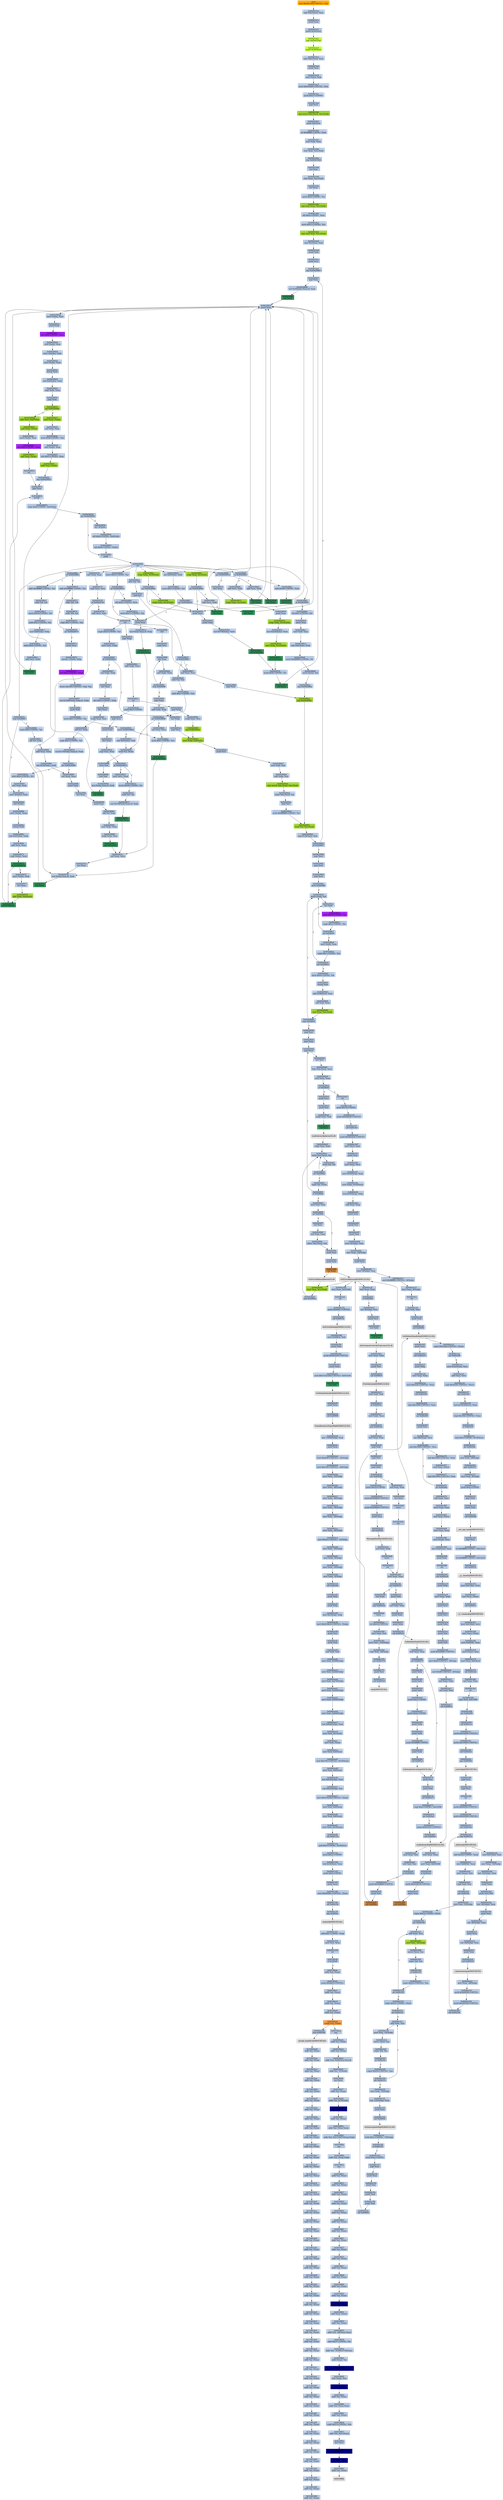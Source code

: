 strict digraph G {
	graph [bgcolor=transparent,
		name=G
	];
	node [color=lightsteelblue,
		fillcolor=lightsteelblue,
		shape=rectangle,
		style=filled
	];
	a0x00401018movl_0x4011b0UINT32_esi	[color=lightgrey,
		fillcolor=orange,
		label="start\nmovl $0x4011b0<UINT32>, %esi"];
	a0x0040101dlodsl_ds_esi__eax	[label="0x0040101d\nlodsl %ds:(%esi), %eax"];
	a0x00401018movl_0x4011b0UINT32_esi -> a0x0040101dlodsl_ds_esi__eax	[color="#000000"];
	a0x0040101epushl_eax	[label="0x0040101e\npushl %eax"];
	a0x0040101dlodsl_ds_esi__eax -> a0x0040101epushl_eax	[color="#000000"];
	a0x0040101fpushl_0x34esi_	[label="0x0040101f\npushl 0x34(%esi)"];
	a0x0040101epushl_eax -> a0x0040101fpushl_0x34esi_	[color="#000000"];
	a0x00401022jmp_0x004010a0	[color=olivedrab1,
		fillcolor=olivedrab1,
		label="0x00401022\njmp 0x004010a0"];
	a0x0040101fpushl_0x34esi_ -> a0x00401022jmp_0x004010a0	[color="#000000"];
	a0x004010a0pushl_0x38esi_	[color=olivedrab1,
		fillcolor=olivedrab1,
		label="0x004010a0\npushl 0x38(%esi)"];
	a0x00401022jmp_0x004010a0 -> a0x004010a0pushl_0x38esi_	[color="#000000"];
	a0x004010a3lodsl_ds_esi__eax	[label="0x004010a3\nlodsl %ds:(%esi), %eax"];
	a0x004010a0pushl_0x38esi_ -> a0x004010a3lodsl_ds_esi__eax	[color="#000000"];
	a0x004010a4pushl_eax	[label="0x004010a4\npushl %eax"];
	a0x004010a3lodsl_ds_esi__eax -> a0x004010a4pushl_eax	[color="#000000"];
	a0x004010a5movl_esi__edi	[label="0x004010a5\nmovl (%esi), %edi"];
	a0x004010a4pushl_eax -> a0x004010a5movl_esi__edi	[color="#000000"];
	a0x004010a7movl_0x4300f0UINT32_esi	[label="0x004010a7\nmovl $0x4300f0<UINT32>, %esi"];
	a0x004010a5movl_esi__edi -> a0x004010a7movl_0x4300f0UINT32_esi	[color="#000000"];
	a0x004010acpushl_0x27UINT8	[label="0x004010ac\npushl $0x27<UINT8>"];
	a0x004010a7movl_0x4300f0UINT32_esi -> a0x004010acpushl_0x27UINT8	[color="#000000"];
	a0x004010aepopl_ecx	[label="0x004010ae\npopl %ecx"];
	a0x004010acpushl_0x27UINT8 -> a0x004010aepopl_ecx	[color="#000000"];
	a0x004010afrepz_movsl_ds_esi__es_edi_	[color=yellowgreen,
		fillcolor=yellowgreen,
		label="0x004010af\nrepz movsl %ds:(%esi), %es:(%edi)"];
	a0x004010aepopl_ecx -> a0x004010afrepz_movsl_ds_esi__es_edi_	[color="#000000"];
	a0x004010b1pushl_0x4esi_	[label="0x004010b1\npushl 0x4(%esi)"];
	a0x004010afrepz_movsl_ds_esi__es_edi_ -> a0x004010b1pushl_0x4esi_	[color="#000000"];
	a0x004010b4orl_0xffffffffUINT8_eax	[label="0x004010b4\norl $0xffffffff<UINT8>, %eax"];
	a0x004010b1pushl_0x4esi_ -> a0x004010b4orl_0xffffffffUINT8_eax	[color="#000000"];
	a0x004010b7movl_edi_ebx	[label="0x004010b7\nmovl %edi, %ebx"];
	a0x004010b4orl_0xffffffffUINT8_eax -> a0x004010b7movl_edi_ebx	[color="#000000"];
	a0x004010b9stosl_eax_es_edi_	[label="0x004010b9\nstosl %eax, %es:(%edi)"];
	a0x004010b7movl_edi_ebx -> a0x004010b9stosl_eax_es_edi_	[color="#000000"];
	a0x004010bajmp_0x004010d8	[label="0x004010ba\njmp 0x004010d8"];
	a0x004010b9stosl_eax_es_edi_ -> a0x004010bajmp_0x004010d8	[color="#000000"];
	a0x004010d8incl_eax	[label="0x004010d8\nincl %eax"];
	a0x004010bajmp_0x004010d8 -> a0x004010d8incl_eax	[color="#000000"];
	a0x004010d9stosl_eax_es_edi_	[label="0x004010d9\nstosl %eax, %es:(%edi)"];
	a0x004010d8incl_eax -> a0x004010d9stosl_eax_es_edi_	[color="#000000"];
	a0x004010daincl_eax	[label="0x004010da\nincl %eax"];
	a0x004010d9stosl_eax_es_edi_ -> a0x004010daincl_eax	[color="#000000"];
	a0x004010dbmovb_0x4UINT8_cl	[label="0x004010db\nmovb $0x4<UINT8>, %cl"];
	a0x004010daincl_eax -> a0x004010dbmovb_0x4UINT8_cl	[color="#000000"];
	a0x004010ddrepz_stosl_eax_es_edi_	[color=yellowgreen,
		fillcolor=yellowgreen,
		label="0x004010dd\nrepz stosl %eax, %es:(%edi)"];
	a0x004010dbmovb_0x4UINT8_cl -> a0x004010ddrepz_stosl_eax_es_edi_	[color="#000000"];
	a0x004010dfshll_0xaUINT8_eax	[label="0x004010df\nshll $0xa<UINT8>, %eax"];
	a0x004010ddrepz_stosl_eax_es_edi_ -> a0x004010dfshll_0xaUINT8_eax	[color="#000000"];
	a0x004010e2movb_0x1cUINT8_ch	[label="0x004010e2\nmovb $0x1c<UINT8>, %ch"];
	a0x004010dfshll_0xaUINT8_eax -> a0x004010e2movb_0x1cUINT8_ch	[color="#000000"];
	a0x004010e4repz_stosl_eax_es_edi_	[color=yellowgreen,
		fillcolor=yellowgreen,
		label="0x004010e4\nrepz stosl %eax, %es:(%edi)"];
	a0x004010e2movb_0x1cUINT8_ch -> a0x004010e4repz_stosl_eax_es_edi_	[color="#000000"];
	a0x004010e6movl_0xcesi__edi	[label="0x004010e6\nmovl 0xc(%esi), %edi"];
	a0x004010e4repz_stosl_eax_es_edi_ -> a0x004010e6movl_0xcesi__edi	[color="#000000"];
	a0x004010e9pushl_edi	[label="0x004010e9\npushl %edi"];
	a0x004010e6movl_0xcesi__edi -> a0x004010e9pushl_edi	[color="#000000"];
	a0x004010eapushl_ecx	[label="0x004010ea\npushl %ecx"];
	a0x004010e9pushl_edi -> a0x004010eapushl_ecx	[color="#000000"];
	a0x004010ebjmp_0x00428867	[label="0x004010eb\njmp 0x00428867"];
	a0x004010eapushl_ecx -> a0x004010ebjmp_0x00428867	[color="#000000"];
	a0x00428867popl_eax	[label="0x00428867\npopl %eax"];
	a0x004010ebjmp_0x00428867 -> a0x00428867popl_eax	[color="#000000"];
	a0x00428868leal_0x58ebxeax4__edx	[label="0x00428868\nleal 0x58(%ebx,%eax,4), %edx"];
	a0x00428867popl_eax -> a0x00428868leal_0x58ebxeax4__edx	[color="#000000"];
	a0x0042886ccall_esi_	[color=seagreen,
		fillcolor=seagreen,
		label="0x0042886c\ncall (%esi)"];
	a0x00428868leal_0x58ebxeax4__edx -> a0x0042886ccall_esi_	[color="#000000"];
	a0x0042881fpushl_eax	[label="0x0042881f\npushl %eax"];
	a0x0042886ccall_esi_ -> a0x0042881fpushl_eax	[color="#000000"];
	a0x00428820movl_ebx__eax	[label="0x00428820\nmovl (%ebx), %eax"];
	a0x0042881fpushl_eax -> a0x00428820movl_ebx__eax	[color="#000000"];
	a0x00428822pushl_edx	[label="0x00428822\npushl %edx"];
	a0x00428820movl_ebx__eax -> a0x00428822pushl_edx	[color="#000000"];
	a0x00428823shrl_0xbUINT8_eax	[color=purple,
		fillcolor=purple,
		label="0x00428823\nshrl $0xb<UINT8>, %eax"];
	a0x00428822pushl_edx -> a0x00428823shrl_0xbUINT8_eax	[color="#000000"];
	a0x00428826mull_edx__eax	[label="0x00428826\nmull (%edx), %eax"];
	a0x00428823shrl_0xbUINT8_eax -> a0x00428826mull_edx__eax	[color="#000000"];
	a0x00428828movl__4ebx__edx	[label="0x00428828\nmovl -4(%ebx), %edx"];
	a0x00428826mull_edx__eax -> a0x00428828movl__4ebx__edx	[color="#000000"];
	a0x0042882bmovl_edx__edx	[label="0x0042882b\nmovl (%edx), %edx"];
	a0x00428828movl__4ebx__edx -> a0x0042882bmovl_edx__edx	[color="#000000"];
	a0x0042882dbswap_edx	[label="0x0042882d\nbswap %edx"];
	a0x0042882bmovl_edx__edx -> a0x0042882dbswap_edx	[color="#000000"];
	a0x0042882fsubl_0x4ebx__edx	[label="0x0042882f\nsubl 0x4(%ebx), %edx"];
	a0x0042882dbswap_edx -> a0x0042882fsubl_0x4ebx__edx	[color="#000000"];
	a0x00428832cmpl_edx_eax	[label="0x00428832\ncmpl %edx, %eax"];
	a0x0042882fsubl_0x4ebx__edx -> a0x00428832cmpl_edx_eax	[color="#000000"];
	a0x00428834popl_edx	[label="0x00428834\npopl %edx"];
	a0x00428832cmpl_edx_eax -> a0x00428834popl_edx	[color="#000000"];
	a0x00428835jbe_0x00428846	[color=yellowgreen,
		fillcolor=yellowgreen,
		label="0x00428835\njbe 0x00428846"];
	a0x00428834popl_edx -> a0x00428835jbe_0x00428846	[color="#000000"];
	a0x00428837movl_eax_ebx_	[color=yellowgreen,
		fillcolor=yellowgreen,
		label="0x00428837\nmovl %eax, (%ebx)"];
	a0x00428835jbe_0x00428846 -> a0x00428837movl_eax_ebx_	[color="#000000",
		label=F];
	a0x00428846addl_eax_0x4ebx_	[color=yellowgreen,
		fillcolor=yellowgreen,
		label="0x00428846\naddl %eax, 0x4(%ebx)"];
	a0x00428835jbe_0x00428846 -> a0x00428846addl_eax_0x4ebx_	[color="#000000",
		label=T];
	a0x00428839xorl_eax_eax	[label="0x00428839\nxorl %eax, %eax"];
	a0x00428837movl_eax_ebx_ -> a0x00428839xorl_eax_eax	[color="#000000"];
	a0x0042883bmovb_0x8UINT8_ah	[label="0x0042883b\nmovb $0x8<UINT8>, %ah"];
	a0x00428839xorl_eax_eax -> a0x0042883bmovb_0x8UINT8_ah	[color="#000000"];
	a0x0042883dsubl_edx__eax	[label="0x0042883d\nsubl (%edx), %eax"];
	a0x0042883bmovb_0x8UINT8_ah -> a0x0042883dsubl_edx__eax	[color="#000000"];
	a0x0042883fshrl_0x5UINT8_eax	[label="0x0042883f\nshrl $0x5<UINT8>, %eax"];
	a0x0042883dsubl_edx__eax -> a0x0042883fshrl_0x5UINT8_eax	[color="#000000"];
	a0x00428842addl_eax_edx_	[color=yellowgreen,
		fillcolor=yellowgreen,
		label="0x00428842\naddl %eax, (%edx)"];
	a0x0042883fshrl_0x5UINT8_eax -> a0x00428842addl_eax_edx_	[color="#000000"];
	a0x00428844jmp_0x00428853	[label="0x00428844\njmp 0x00428853"];
	a0x00428842addl_eax_edx_ -> a0x00428844jmp_0x00428853	[color="#000000"];
	a0x00428853popl_eax	[label="0x00428853\npopl %eax"];
	a0x00428844jmp_0x00428853 -> a0x00428853popl_eax	[color="#000000"];
	a0x00428854pushfl_	[label="0x00428854\npushfl "];
	a0x00428853popl_eax -> a0x00428854pushfl_	[color="#000000"];
	a0x00428855cmpb_0x0UINT8_0x3ebx_	[label="0x00428855\ncmpb $0x0<UINT8>, 0x3(%ebx)"];
	a0x00428854pushfl_ -> a0x00428855cmpb_0x0UINT8_0x3ebx_	[color="#000000"];
	a0x00428859jne_0x00428865	[label="0x00428859\njne 0x00428865"];
	a0x00428855cmpb_0x0UINT8_0x3ebx_ -> a0x00428859jne_0x00428865	[color="#000000"];
	a0x00428865popfl_	[label="0x00428865\npopfl "];
	a0x00428859jne_0x00428865 -> a0x00428865popfl_	[color="#000000",
		label=T];
	a0x0042885bincl__4ebx_	[label="0x0042885b\nincl -4(%ebx)"];
	a0x00428859jne_0x00428865 -> a0x0042885bincl__4ebx_	[color="#000000",
		label=F];
	a0x00428866ret	[label="0x00428866\nret"];
	a0x00428865popfl_ -> a0x00428866ret	[color="#000000"];
	a0x0042886ejb_0x004288bf	[label="0x0042886e\njb 0x004288bf"];
	a0x00428866ret -> a0x0042886ejb_0x004288bf	[color="#000000"];
	a0x004287f5adcl_eax_eax	[label="0x004287f5\nadcl %eax, %eax"];
	a0x00428866ret -> a0x004287f5adcl_eax_eax	[color="#000000"];
	a0x004288d0jae_0x00428914	[label="0x004288d0\njae 0x00428914"];
	a0x00428866ret -> a0x004288d0jae_0x00428914	[color="#000000"];
	a0x004288d6jb_0x004288ec	[label="0x004288d6\njb 0x004288ec"];
	a0x00428866ret -> a0x004288d6jb_0x004288ec	[color="#000000"];
	a0x004288dcjb_0x00428902	[label="0x004288dc\njb 0x00428902"];
	a0x00428866ret -> a0x004288dcjb_0x00428902	[color="#000000"];
	a0x00428802leal_0x4edx__edx	[label="0x00428802\nleal 0x4(%edx), %edx"];
	a0x00428866ret -> a0x00428802leal_0x4edx__edx	[color="#000000"];
	a0x004288a3adcb_al_al	[label="0x004288a3\nadcb %al, %al"];
	a0x00428866ret -> a0x004288a3adcb_al_al	[color="#000000"];
	a0x0042897eloop_0x428963	[label="0x0042897e\nloop 0x428963"];
	a0x00428866ret -> a0x0042897eloop_0x428963	[color="#000000"];
	a0x004288f1xchgl_ebp_0xcebx_	[color=yellowgreen,
		fillcolor=yellowgreen,
		label="0x004288f1\nxchgl %ebp, 0xc(%ebx)"];
	a0x00428866ret -> a0x004288f1xchgl_ebp_0xcebx_	[color="#000000"];
	a0x004288faxchgl_ebp_0x10ebx_	[color=yellowgreen,
		fillcolor=yellowgreen,
		label="0x004288fa\nxchgl %ebp, 0x10(%ebx)"];
	a0x00428866ret -> a0x004288faxchgl_ebp_0x10ebx_	[color="#000000"];
	a0x0042880bmovb_0x9UINT8_al	[label="0x0042880b\nmovb $0x9<UINT8>, %al"];
	a0x00428866ret -> a0x0042880bmovb_0x9UINT8_al	[color="#000000"];
	a0x00428870addb_0xfffffffdUINT8_al	[label="0x00428870\naddb $0xfffffffd<UINT8>, %al"];
	a0x0042886ejb_0x004288bf -> a0x00428870addb_0xfffffffdUINT8_al	[color="#000000",
		label=F];
	a0x004288bfaddb_0xfffffff9UINT8_al	[label="0x004288bf\naddb $0xfffffff9<UINT8>, %al"];
	a0x0042886ejb_0x004288bf -> a0x004288bfaddb_0xfffffff9UINT8_al	[color="#000000",
		label=T];
	a0x00428872sbbb_dl_dl	[label="0x00428872\nsbbb %dl, %dl"];
	a0x00428870addb_0xfffffffdUINT8_al -> a0x00428872sbbb_dl_dl	[color="#000000"];
	a0x00428874andb_dl_al	[label="0x00428874\nandb %dl, %al"];
	a0x00428872sbbb_dl_dl -> a0x00428874andb_dl_al	[color="#000000"];
	a0x00428876cmpb_0x7UINT8_al	[label="0x00428876\ncmpb $0x7<UINT8>, %al"];
	a0x00428874andb_dl_al -> a0x00428876cmpb_0x7UINT8_al	[color="#000000"];
	a0x00428878jae_0x00428870	[label="0x00428878\njae 0x00428870"];
	a0x00428876cmpb_0x7UINT8_al -> a0x00428878jae_0x00428870	[color="#000000"];
	a0x00428878jae_0x00428870 -> a0x00428870addb_0xfffffffdUINT8_al	[color="#000000",
		label=T];
	a0x0042887apushl_eax	[label="0x0042887a\npushl %eax"];
	a0x00428878jae_0x00428870 -> a0x0042887apushl_eax	[color="#000000",
		label=F];
	a0x0042887bmovzbl__1edi__ebp	[label="0x0042887b\nmovzbl -1(%edi), %ebp"];
	a0x0042887apushl_eax -> a0x0042887bmovzbl__1edi__ebp	[color="#000000"];
	a0x0042887fshrl_0x5UINT8_ebp	[color=purple,
		fillcolor=purple,
		label="0x0042887f\nshrl $0x5<UINT8>, %ebp"];
	a0x0042887bmovzbl__1edi__ebp -> a0x0042887fshrl_0x5UINT8_ebp	[color="#000000"];
	a0x00428882imulw_0x300UINT16_bp_bp	[label="0x00428882\nimulw $0x300<UINT16>, %bp, %bp"];
	a0x0042887fshrl_0x5UINT8_ebp -> a0x00428882imulw_0x300UINT16_bp_bp	[color="#000000"];
	a0x00428887leal_0x1008ebxebp4__ebp	[label="0x00428887\nleal 0x1008(%ebx,%ebp,4), %ebp"];
	a0x00428882imulw_0x300UINT16_bp_bp -> a0x00428887leal_0x1008ebxebp4__ebp	[color="#000000"];
	a0x0042888epushl_edi	[label="0x0042888e\npushl %edi"];
	a0x00428887leal_0x1008ebxebp4__ebp -> a0x0042888epushl_edi	[color="#000000"];
	a0x0042888fmovb_0x1UINT8_al	[label="0x0042888f\nmovb $0x1<UINT8>, %al"];
	a0x0042888epushl_edi -> a0x0042888fmovb_0x1UINT8_al	[color="#000000"];
	a0x00428891jecxz_0x004288b2	[label="0x00428891\njecxz 0x004288b2"];
	a0x0042888fmovb_0x1UINT8_al -> a0x00428891jecxz_0x004288b2	[color="#000000"];
	a0x004288b2movb_0x1UINT8_ch	[label="0x004288b2\nmovb $0x1<UINT8>, %ch"];
	a0x00428891jecxz_0x004288b2 -> a0x004288b2movb_0x1UINT8_ch	[color="#000000",
		label=T];
	a0x00428893subl_0x8ebx__edi	[label="0x00428893\nsubl 0x8(%ebx), %edi"];
	a0x00428891jecxz_0x004288b2 -> a0x00428893subl_0x8ebx__edi	[color="#000000",
		label=F];
	a0x004288b4call_0x50esi_	[color=seagreen,
		fillcolor=seagreen,
		label="0x004288b4\ncall 0x50(%esi)"];
	a0x004288b2movb_0x1UINT8_ch -> a0x004288b4call_0x50esi_	[color="#000000"];
	a0x004287efleal_ebpeax4__edx	[label="0x004287ef\nleal (%ebp,%eax,4), %edx"];
	a0x004288b4call_0x50esi_ -> a0x004287efleal_ebpeax4__edx	[color="#000000"];
	a0x004287f3call_esi_	[color=seagreen,
		fillcolor=seagreen,
		label="0x004287f3\ncall (%esi)"];
	a0x004287efleal_ebpeax4__edx -> a0x004287f3call_esi_	[color="#000000"];
	a0x004287f3call_esi_ -> a0x0042881fpushl_eax	[color="#000000"];
	a0x004287f7cmpl_ecx_eax	[label="0x004287f7\ncmpl %ecx, %eax"];
	a0x004287f5adcl_eax_eax -> a0x004287f7cmpl_ecx_eax	[color="#000000"];
	a0x004287f9jb_0x004287ef	[label="0x004287f9\njb 0x004287ef"];
	a0x004287f7cmpl_ecx_eax -> a0x004287f9jb_0x004287ef	[color="#000000"];
	a0x004287f9jb_0x004287ef -> a0x004287efleal_ebpeax4__edx	[color="#000000",
		label=T];
	a0x004287fbsubl_ecx_eax	[label="0x004287fb\nsubl %ecx, %eax"];
	a0x004287f9jb_0x004287ef -> a0x004287fbsubl_ecx_eax	[color="#000000",
		label=F];
	a0x00428849subl_eax_ebx_	[color=yellowgreen,
		fillcolor=yellowgreen,
		label="0x00428849\nsubl %eax, (%ebx)"];
	a0x00428846addl_eax_0x4ebx_ -> a0x00428849subl_eax_ebx_	[color="#000000"];
	a0x0042884bmovl_edx__eax	[label="0x0042884b\nmovl (%edx), %eax"];
	a0x00428849subl_eax_ebx_ -> a0x0042884bmovl_edx__eax	[color="#000000"];
	a0x0042884dshrl_0x5UINT8_eax	[color=purple,
		fillcolor=purple,
		label="0x0042884d\nshrl $0x5<UINT8>, %eax"];
	a0x0042884bmovl_edx__eax -> a0x0042884dshrl_0x5UINT8_eax	[color="#000000"];
	a0x00428850subl_eax_edx_	[color=yellowgreen,
		fillcolor=yellowgreen,
		label="0x00428850\nsubl %eax, (%edx)"];
	a0x0042884dshrl_0x5UINT8_eax -> a0x00428850subl_eax_edx_	[color="#000000"];
	a0x00428852stc_	[label="0x00428852\nstc "];
	a0x00428850subl_eax_edx_ -> a0x00428852stc_	[color="#000000"];
	a0x00428852stc_ -> a0x00428853popl_eax	[color="#000000"];
	a0x0042885eshll_0x8UINT8_0x4ebx_	[label="0x0042885e\nshll $0x8<UINT8>, 0x4(%ebx)"];
	a0x0042885bincl__4ebx_ -> a0x0042885eshll_0x8UINT8_0x4ebx_	[color="#000000"];
	a0x00428862shll_0x8UINT8_ebx_	[label="0x00428862\nshll $0x8<UINT8>, (%ebx)"];
	a0x0042885eshll_0x8UINT8_0x4ebx_ -> a0x00428862shll_0x8UINT8_ebx_	[color="#000000"];
	a0x00428862shll_0x8UINT8_ebx_ -> a0x00428865popfl_	[color="#000000"];
	a0x004287fdret	[label="0x004287fd\nret"];
	a0x004287fbsubl_ecx_eax -> a0x004287fdret	[color="#000000"];
	a0x004288b7xorl_ecx_ecx	[label="0x004288b7\nxorl %ecx, %ecx"];
	a0x004287fdret -> a0x004288b7xorl_ecx_ecx	[color="#000000"];
	a0x0042881bpopl_ebp	[label="0x0042881b\npopl %ebp"];
	a0x004287fdret -> a0x0042881bpopl_ebp	[color="#000000"];
	a0x00428941cmpb_0x4UINT8_al	[label="0x00428941\ncmpb $0x4<UINT8>, %al"];
	a0x004287fdret -> a0x00428941cmpb_0x4UINT8_al	[color="#000000"];
	a0x00428996cltd_	[label="0x00428996\ncltd "];
	a0x004287fdret -> a0x00428996cltd_	[color="#000000"];
	a0x004288b9popl_edi	[label="0x004288b9\npopl %edi"];
	a0x004288b7xorl_ecx_ecx -> a0x004288b9popl_edi	[color="#000000"];
	a0x004288bajmp_0x004289b1	[color=yellowgreen,
		fillcolor=yellowgreen,
		label="0x004288ba\njmp 0x004289b1"];
	a0x004288b9popl_edi -> a0x004288bajmp_0x004289b1	[color="#000000"];
	a0x004289b1stosb_al_es_edi_	[color=yellowgreen,
		fillcolor=yellowgreen,
		label="0x004289b1\nstosb %al, %es:(%edi)"];
	a0x004288bajmp_0x004289b1 -> a0x004289b1stosb_al_es_edi_	[color="#000000"];
	a0x004289b2cmpl_0x34esi__edi	[label="0x004289b2\ncmpl 0x34(%esi), %edi"];
	a0x004289b1stosb_al_es_edi_ -> a0x004289b2cmpl_0x34esi__edi	[color="#000000"];
	a0x004289b5jb_0x428867	[label="0x004289b5\njb 0x428867"];
	a0x004289b2cmpl_0x34esi__edi -> a0x004289b5jb_0x428867	[color="#000000"];
	a0x004289b5jb_0x428867 -> a0x00428867popl_eax	[color="#000000",
		label=T];
	a0x004289bbpopl_eax	[label="0x004289bb\npopl %eax"];
	a0x004289b5jb_0x428867 -> a0x004289bbpopl_eax	[color="#000000",
		label=F];
	a0x004288c1sbbb_al_al	[label="0x004288c1\nsbbb %al, %al"];
	a0x004288bfaddb_0xfffffff9UINT8_al -> a0x004288c1sbbb_al_al	[color="#000000"];
	a0x004288c3movb_0x30UINT8_cl	[label="0x004288c3\nmovb $0x30<UINT8>, %cl"];
	a0x004288c1sbbb_al_al -> a0x004288c3movb_0x30UINT8_cl	[color="#000000"];
	a0x004288c5andb_0x3UINT8_al	[label="0x004288c5\nandb $0x3<UINT8>, %al"];
	a0x004288c3movb_0x30UINT8_cl -> a0x004288c5andb_0x3UINT8_al	[color="#000000"];
	a0x004288c7movl_0x8ebx__ebp	[label="0x004288c7\nmovl 0x8(%ebx), %ebp"];
	a0x004288c5andb_0x3UINT8_al -> a0x004288c7movl_0x8ebx__ebp	[color="#000000"];
	a0x004288caaddb_0x8UINT8_al	[label="0x004288ca\naddb $0x8<UINT8>, %al"];
	a0x004288c7movl_0x8ebx__ebp -> a0x004288caaddb_0x8UINT8_al	[color="#000000"];
	a0x004288ccaddl_ecx_edx	[label="0x004288cc\naddl %ecx, %edx"];
	a0x004288caaddb_0x8UINT8_al -> a0x004288ccaddl_ecx_edx	[color="#000000"];
	a0x004288cecall_esi_	[color=seagreen,
		fillcolor=seagreen,
		label="0x004288ce\ncall (%esi)"];
	a0x004288ccaddl_ecx_edx -> a0x004288cecall_esi_	[color="#000000"];
	a0x004288cecall_esi_ -> a0x0042881fpushl_eax	[color="#000000"];
	a0x004288d2addl_ecx_edx	[label="0x004288d2\naddl %ecx, %edx"];
	a0x004288d0jae_0x00428914 -> a0x004288d2addl_ecx_edx	[color="#000000",
		label=F];
	a0x00428914decl_eax	[label="0x00428914\ndecl %eax"];
	a0x004288d0jae_0x00428914 -> a0x00428914decl_eax	[color="#000000",
		label=T];
	a0x004288d4call_esi_	[color=seagreen,
		fillcolor=seagreen,
		label="0x004288d4\ncall (%esi)"];
	a0x004288d2addl_ecx_edx -> a0x004288d4call_esi_	[color="#000000"];
	a0x004288d4call_esi_ -> a0x0042881fpushl_eax	[color="#000000"];
	a0x004288d8addl_ecx_edx	[label="0x004288d8\naddl %ecx, %edx"];
	a0x004288d6jb_0x004288ec -> a0x004288d8addl_ecx_edx	[color="#000000",
		label=F];
	a0x004288ecaddl_0x60UINT8_edx	[label="0x004288ec\naddl $0x60<UINT8>, %edx"];
	a0x004288d6jb_0x004288ec -> a0x004288ecaddl_0x60UINT8_edx	[color="#000000",
		label=T];
	a0x004288dacall_esi_	[color=seagreen,
		fillcolor=seagreen,
		label="0x004288da\ncall (%esi)"];
	a0x004288d8addl_ecx_edx -> a0x004288dacall_esi_	[color="#000000"];
	a0x004288dacall_esi_ -> a0x0042881fpushl_eax	[color="#000000"];
	a0x00428902pushl_eax	[label="0x00428902\npushl %eax"];
	a0x004288dcjb_0x00428902 -> a0x00428902pushl_eax	[color="#000000",
		label=T];
	a0x004288deorb_0x1UINT8_al	[label="0x004288de\norb $0x1<UINT8>, %al"];
	a0x004288dcjb_0x00428902 -> a0x004288deorb_0x1UINT8_al	[color="#000000",
		label=F];
	a0x00428903pushl_ebp	[label="0x00428903\npushl %ebp"];
	a0x00428902pushl_eax -> a0x00428903pushl_ebp	[color="#000000"];
	a0x00428904leal_0x778ebx__edx	[label="0x00428904\nleal 0x778(%ebx), %edx"];
	a0x00428903pushl_ebp -> a0x00428904leal_0x778ebx__edx	[color="#000000"];
	a0x0042890acall_0x54esi_	[color=seagreen,
		fillcolor=seagreen,
		label="0x0042890a\ncall 0x54(%esi)"];
	a0x00428904leal_0x778ebx__edx -> a0x0042890acall_0x54esi_	[color="#000000"];
	a0x004287femovb_0x8UINT8_cl	[label="0x004287fe\nmovb $0x8<UINT8>, %cl"];
	a0x0042890acall_0x54esi_ -> a0x004287femovb_0x8UINT8_cl	[color="#000000"];
	a0x00428800call_esi_	[color=seagreen,
		fillcolor=seagreen,
		label="0x00428800\ncall (%esi)"];
	a0x004287femovb_0x8UINT8_cl -> a0x00428800call_esi_	[color="#000000"];
	a0x00428800call_esi_ -> a0x0042881fpushl_eax	[color="#000000"];
	a0x00428805movb_0x1UINT8_al	[label="0x00428805\nmovb $0x1<UINT8>, %al"];
	a0x00428802leal_0x4edx__edx -> a0x00428805movb_0x1UINT8_al	[color="#000000"];
	a0x00428807jae_0x00428814	[label="0x00428807\njae 0x00428814"];
	a0x00428805movb_0x1UINT8_al -> a0x00428807jae_0x00428814	[color="#000000"];
	a0x00428814pushl_eax	[label="0x00428814\npushl %eax"];
	a0x00428807jae_0x00428814 -> a0x00428814pushl_eax	[color="#000000",
		label=T];
	a0x00428809call_esi_	[color=seagreen,
		fillcolor=seagreen,
		label="0x00428809\ncall (%esi)"];
	a0x00428807jae_0x00428814 -> a0x00428809call_esi_	[color="#000000",
		label=F];
	a0x00428815leal_edxeax4__ebp	[label="0x00428815\nleal (%edx,%eax,4), %ebp"];
	a0x00428814pushl_eax -> a0x00428815leal_edxeax4__ebp	[color="#000000"];
	a0x00428818call_0x4cesi_	[color=seagreen,
		fillcolor=seagreen,
		label="0x00428818\ncall 0x4c(%esi)"];
	a0x00428815leal_edxeax4__ebp -> a0x00428818call_0x4cesi_	[color="#000000"];
	a0x004287ecxorl_eax_eax	[label="0x004287ec\nxorl %eax, %eax"];
	a0x00428818call_0x4cesi_ -> a0x004287ecxorl_eax_eax	[color="#000000"];
	a0x004287eeincl_eax	[label="0x004287ee\nincl %eax"];
	a0x004287ecxorl_eax_eax -> a0x004287eeincl_eax	[color="#000000"];
	a0x004287eeincl_eax -> a0x004287efleal_ebpeax4__edx	[color="#000000"];
	a0x0042881caddl_ebp_eax	[label="0x0042881c\naddl %ebp, %eax"];
	a0x0042881bpopl_ebp -> a0x0042881caddl_ebp_eax	[color="#000000"];
	a0x0042881eret	[label="0x0042881e\nret"];
	a0x0042881caddl_ebp_eax -> a0x0042881eret	[color="#000000"];
	a0x0042890dpopl_ebp	[label="0x0042890d\npopl %ebp"];
	a0x0042881eret -> a0x0042890dpopl_ebp	[color="#000000"];
	a0x00428928pushl_0x3UINT8	[label="0x00428928\npushl $0x3<UINT8>"];
	a0x0042881eret -> a0x00428928pushl_0x3UINT8	[color="#000000"];
	a0x0042890exchgl_eax_ecx	[label="0x0042890e\nxchgl %eax, %ecx"];
	a0x0042890dpopl_ebp -> a0x0042890exchgl_eax_ecx	[color="#000000"];
	a0x0042890fjmp_0x004289a3	[color=yellowgreen,
		fillcolor=yellowgreen,
		label="0x0042890f\njmp 0x004289a3"];
	a0x0042890exchgl_eax_ecx -> a0x0042890fjmp_0x004289a3	[color="#000000"];
	a0x004289a3movl_ebp_0x8ebx_	[color=yellowgreen,
		fillcolor=yellowgreen,
		label="0x004289a3\nmovl %ebp, 0x8(%ebx)"];
	a0x0042890fjmp_0x004289a3 -> a0x004289a3movl_ebp_0x8ebx_	[color="#000000"];
	a0x004289a6pushl_esi	[label="0x004289a6\npushl %esi"];
	a0x004289a3movl_ebp_0x8ebx_ -> a0x004289a6pushl_esi	[color="#000000"];
	a0x004289a7movl_edi_esi	[label="0x004289a7\nmovl %edi, %esi"];
	a0x004289a6pushl_esi -> a0x004289a7movl_edi_esi	[color="#000000"];
	a0x004289a9subl_ebp_esi	[label="0x004289a9\nsubl %ebp, %esi"];
	a0x004289a7movl_edi_esi -> a0x004289a9subl_ebp_esi	[color="#000000"];
	a0x004289abrepz_movsb_ds_esi__es_edi_	[color=yellowgreen,
		fillcolor=yellowgreen,
		label="0x004289ab\nrepz movsb %ds:(%esi), %es:(%edi)"];
	a0x004289a9subl_ebp_esi -> a0x004289abrepz_movsb_ds_esi__es_edi_	[color="#000000"];
	a0x004289adlodsb_ds_esi__al	[label="0x004289ad\nlodsb %ds:(%esi), %al"];
	a0x004289abrepz_movsb_ds_esi__es_edi_ -> a0x004289adlodsb_ds_esi__al	[color="#000000"];
	a0x004289aepopl_esi	[label="0x004289ae\npopl %esi"];
	a0x004289adlodsb_ds_esi__al -> a0x004289aepopl_esi	[color="#000000"];
	a0x004289afmovb_0xffffff80UINT8_cl	[label="0x004289af\nmovb $0xffffff80<UINT8>, %cl"];
	a0x004289aepopl_esi -> a0x004289afmovb_0xffffff80UINT8_cl	[color="#000000"];
	a0x004289afmovb_0xffffff80UINT8_cl -> a0x004289b1stosb_al_es_edi_	[color="#000000"];
	a0x00428896testb_cl_edi_	[label="0x00428896\ntestb %cl, (%edi)"];
	a0x00428893subl_0x8ebx__edi -> a0x00428896testb_cl_edi_	[color="#000000"];
	a0x00428898setne_ah	[label="0x00428898\nsetne %ah"];
	a0x00428896testb_cl_edi_ -> a0x00428898setne_ah	[color="#000000"];
	a0x0042889bincb_ah	[label="0x0042889b\nincb %ah"];
	a0x00428898setne_ah -> a0x0042889bincb_ah	[color="#000000"];
	a0x0042889dleal_ebpeax4__edx	[label="0x0042889d\nleal (%ebp,%eax,4), %edx"];
	a0x0042889bincb_ah -> a0x0042889dleal_ebpeax4__edx	[color="#000000"];
	a0x004288a1call_esi_	[color=seagreen,
		fillcolor=seagreen,
		label="0x004288a1\ncall (%esi)"];
	a0x0042889dleal_ebpeax4__edx -> a0x004288a1call_esi_	[color="#000000"];
	a0x004288a1call_esi_ -> a0x0042881fpushl_eax	[color="#000000"];
	a0x004288a5shrb_cl	[label="0x004288a5\nshrb %cl"];
	a0x004288a3adcb_al_al -> a0x004288a5shrb_cl	[color="#000000"];
	a0x004288a7je_0x004288b7	[label="0x004288a7\nje 0x004288b7"];
	a0x004288a5shrb_cl -> a0x004288a7je_0x004288b7	[color="#000000"];
	a0x004288a7je_0x004288b7 -> a0x004288b7xorl_ecx_ecx	[color="#000000",
		label=T];
	a0x004288a9subb_al_ah	[label="0x004288a9\nsubb %al, %ah"];
	a0x004288a7je_0x004288b7 -> a0x004288a9subb_al_ah	[color="#000000",
		label=F];
	a0x004288abandb_0x1UINT8_ah	[label="0x004288ab\nandb $0x1<UINT8>, %ah"];
	a0x004288a9subb_al_ah -> a0x004288abandb_0x1UINT8_ah	[color="#000000"];
	a0x004288aejne_0x00428896	[label="0x004288ae\njne 0x00428896"];
	a0x004288abandb_0x1UINT8_ah -> a0x004288aejne_0x00428896	[color="#000000"];
	a0x004288aejne_0x00428896 -> a0x00428896testb_cl_edi_	[color="#000000",
		label=T];
	a0x004288b0xorl_ecx_ecx	[label="0x004288b0\nxorl %ecx, %ecx"];
	a0x004288aejne_0x00428896 -> a0x004288b0xorl_ecx_ecx	[color="#000000",
		label=F];
	a0x004288b0xorl_ecx_ecx -> a0x004288b2movb_0x1UINT8_ch	[color="#000000"];
	a0x00428915xchgl_ebp_0xcebx_	[color=yellowgreen,
		fillcolor=yellowgreen,
		label="0x00428915\nxchgl %ebp, 0xc(%ebx)"];
	a0x00428914decl_eax -> a0x00428915xchgl_ebp_0xcebx_	[color="#000000"];
	a0x00428918pushl_eax	[label="0x00428918\npushl %eax"];
	a0x00428915xchgl_ebp_0xcebx_ -> a0x00428918pushl_eax	[color="#000000"];
	a0x00428919xchgl_ebp_0x10ebx_	[color=yellowgreen,
		fillcolor=yellowgreen,
		label="0x00428919\nxchgl %ebp, 0x10(%ebx)"];
	a0x00428918pushl_eax -> a0x00428919xchgl_ebp_0x10ebx_	[color="#000000"];
	a0x0042891cleal_0xbc0ebx__edx	[label="0x0042891c\nleal 0xbc0(%ebx), %edx"];
	a0x00428919xchgl_ebp_0x10ebx_ -> a0x0042891cleal_0xbc0ebx__edx	[color="#000000"];
	a0x00428922movl_ebp_0x14ebx_	[color=yellowgreen,
		fillcolor=yellowgreen,
		label="0x00428922\nmovl %ebp, 0x14(%ebx)"];
	a0x0042891cleal_0xbc0ebx__edx -> a0x00428922movl_ebp_0x14ebx_	[color="#000000"];
	a0x00428925call_0x54esi_	[color=seagreen,
		fillcolor=seagreen,
		label="0x00428925\ncall 0x54(%esi)"];
	a0x00428922movl_ebp_0x14ebx_ -> a0x00428925call_0x54esi_	[color="#000000"];
	a0x00428925call_0x54esi_ -> a0x004287femovb_0x8UINT8_cl	[color="#000000"];
	a0x0042892apopl_ecx	[label="0x0042892a\npopl %ecx"];
	a0x00428928pushl_0x3UINT8 -> a0x0042892apopl_ecx	[color="#000000"];
	a0x0042892bpushl_eax	[label="0x0042892b\npushl %eax"];
	a0x0042892apopl_ecx -> a0x0042892bpushl_eax	[color="#000000"];
	a0x0042892cdecl_eax	[label="0x0042892c\ndecl %eax"];
	a0x0042892bpushl_eax -> a0x0042892cdecl_eax	[color="#000000"];
	a0x0042892dcmpl_ecx_eax	[label="0x0042892d\ncmpl %ecx, %eax"];
	a0x0042892cdecl_eax -> a0x0042892dcmpl_ecx_eax	[color="#000000"];
	a0x0042892fjb_0x00428933	[label="0x0042892f\njb 0x00428933"];
	a0x0042892dcmpl_ecx_eax -> a0x0042892fjb_0x00428933	[color="#000000"];
	a0x00428933movb_0x40UINT8_cl	[label="0x00428933\nmovb $0x40<UINT8>, %cl"];
	a0x0042892fjb_0x00428933 -> a0x00428933movb_0x40UINT8_cl	[color="#000000",
		label=T];
	a0x00428931movl_ecx_eax	[label="0x00428931\nmovl %ecx, %eax"];
	a0x0042892fjb_0x00428933 -> a0x00428931movl_ecx_eax	[color="#000000",
		label=F];
	a0x00428935mulb_cl_al	[label="0x00428935\nmulb %cl, %al"];
	a0x00428933movb_0x40UINT8_cl -> a0x00428935mulb_cl_al	[color="#000000"];
	a0x00428937leal_0x378ebxeax4__ebp	[label="0x00428937\nleal 0x378(%ebx,%eax,4), %ebp"];
	a0x00428935mulb_cl_al -> a0x00428937leal_0x378ebxeax4__ebp	[color="#000000"];
	a0x0042893ecall_0x4cesi_	[color=seagreen,
		fillcolor=seagreen,
		label="0x0042893e\ncall 0x4c(%esi)"];
	a0x00428937leal_0x378ebxeax4__ebp -> a0x0042893ecall_0x4cesi_	[color="#000000"];
	a0x0042893ecall_0x4cesi_ -> a0x004287ecxorl_eax_eax	[color="#000000"];
	a0x00428943movl_eax_ebp	[label="0x00428943\nmovl %eax, %ebp"];
	a0x00428941cmpb_0x4UINT8_al -> a0x00428943movl_eax_ebp	[color="#000000"];
	a0x00428945jb_0x004289a1	[label="0x00428945\njb 0x004289a1"];
	a0x00428943movl_eax_ebp -> a0x00428945jb_0x004289a1	[color="#000000"];
	a0x00428947xorl_ebp_ebp	[label="0x00428947\nxorl %ebp, %ebp"];
	a0x00428945jb_0x004289a1 -> a0x00428947xorl_ebp_ebp	[color="#000000",
		label=F];
	a0x004289a1incl_ebp	[label="0x004289a1\nincl %ebp"];
	a0x00428945jb_0x004289a1 -> a0x004289a1incl_ebp	[color="#000000",
		label=T];
	a0x00428949shrl_eax	[label="0x00428949\nshrl %eax"];
	a0x00428947xorl_ebp_ebp -> a0x00428949shrl_eax	[color="#000000"];
	a0x0042894badcl_0x2UINT8_ebp	[label="0x0042894b\nadcl $0x2<UINT8>, %ebp"];
	a0x00428949shrl_eax -> a0x0042894badcl_0x2UINT8_ebp	[color="#000000"];
	a0x0042894edecl_eax	[label="0x0042894e\ndecl %eax"];
	a0x0042894badcl_0x2UINT8_ebp -> a0x0042894edecl_eax	[color="#000000"];
	a0x0042894fxchgl_eax_ecx	[label="0x0042894f\nxchgl %eax, %ecx"];
	a0x0042894edecl_eax -> a0x0042894fxchgl_eax_ecx	[color="#000000"];
	a0x00428950shll_cl_ebp	[label="0x00428950\nshll %cl, %ebp"];
	a0x0042894fxchgl_eax_ecx -> a0x00428950shll_cl_ebp	[color="#000000"];
	a0x00428952cmpb_0x5UINT8_cl	[label="0x00428952\ncmpb $0x5<UINT8>, %cl"];
	a0x00428950shll_cl_ebp -> a0x00428952cmpb_0x5UINT8_cl	[color="#000000"];
	a0x00428955leal_0x178ebxebp4__edx	[label="0x00428955\nleal 0x178(%ebx,%ebp,4), %edx"];
	a0x00428952cmpb_0x5UINT8_cl -> a0x00428955leal_0x178ebxebp4__edx	[color="#000000"];
	a0x0042895cjbe_0x00428989	[label="0x0042895c\njbe 0x00428989"];
	a0x00428955leal_0x178ebxebp4__edx -> a0x0042895cjbe_0x00428989	[color="#000000"];
	a0x00428989xorl_eax_eax	[label="0x00428989\nxorl %eax, %eax"];
	a0x0042895cjbe_0x00428989 -> a0x00428989xorl_eax_eax	[color="#000000",
		label=T];
	a0x0042895esubb_0x4UINT8_cl	[label="0x0042895e\nsubb $0x4<UINT8>, %cl"];
	a0x0042895cjbe_0x00428989 -> a0x0042895esubb_0x4UINT8_cl	[color="#000000",
		label=F];
	a0x0042898bpushl_ebp	[label="0x0042898b\npushl %ebp"];
	a0x00428989xorl_eax_eax -> a0x0042898bpushl_ebp	[color="#000000"];
	a0x0042898cincl_eax	[label="0x0042898c\nincl %eax"];
	a0x0042898bpushl_ebp -> a0x0042898cincl_eax	[color="#000000"];
	a0x0042898dpushl_ecx	[label="0x0042898d\npushl %ecx"];
	a0x0042898cincl_eax -> a0x0042898dpushl_ecx	[color="#000000"];
	a0x0042898eshll_cl_eax	[label="0x0042898e\nshll %cl, %eax"];
	a0x0042898dpushl_ecx -> a0x0042898eshll_cl_eax	[color="#000000"];
	a0x00428990movl_edx_ebp	[label="0x00428990\nmovl %edx, %ebp"];
	a0x0042898eshll_cl_eax -> a0x00428990movl_edx_ebp	[color="#000000"];
	a0x00428992xchgl_eax_ecx	[label="0x00428992\nxchgl %eax, %ecx"];
	a0x00428990movl_edx_ebp -> a0x00428992xchgl_eax_ecx	[color="#000000"];
	a0x00428993call_0x4cesi_	[color=seagreen,
		fillcolor=seagreen,
		label="0x00428993\ncall 0x4c(%esi)"];
	a0x00428992xchgl_eax_ecx -> a0x00428993call_0x4cesi_	[color="#000000"];
	a0x00428993call_0x4cesi_ -> a0x004287ecxorl_eax_eax	[color="#000000"];
	a0x00428997popl_ecx	[label="0x00428997\npopl %ecx"];
	a0x00428996cltd_ -> a0x00428997popl_ecx	[color="#000000"];
	a0x00428998shrl_eax	[label="0x00428998\nshrl %eax"];
	a0x00428997popl_ecx -> a0x00428998shrl_eax	[color="#000000"];
	a0x0042899aadcl_edx_edx	[label="0x0042899a\nadcl %edx, %edx"];
	a0x00428998shrl_eax -> a0x0042899aadcl_edx_edx	[color="#000000"];
	a0x0042899cloop_0x428998	[label="0x0042899c\nloop 0x428998"];
	a0x0042899aadcl_edx_edx -> a0x0042899cloop_0x428998	[color="#000000"];
	a0x0042899cloop_0x428998 -> a0x00428998shrl_eax	[color="#000000",
		label=T];
	a0x0042899epopl_ebp	[label="0x0042899e\npopl %ebp"];
	a0x0042899cloop_0x428998 -> a0x0042899epopl_ebp	[color="#000000",
		label=F];
	a0x0042899faddl_edx_ebp	[label="0x0042899f\naddl %edx, %ebp"];
	a0x0042899epopl_ebp -> a0x0042899faddl_edx_ebp	[color="#000000"];
	a0x0042899faddl_edx_ebp -> a0x004289a1incl_ebp	[color="#000000"];
	a0x004289a2popl_ecx	[label="0x004289a2\npopl %ecx"];
	a0x004289a1incl_ebp -> a0x004289a2popl_ecx	[color="#000000"];
	a0x004289a2popl_ecx -> a0x004289a3movl_ebp_0x8ebx_	[color="#000000"];
	a0x004288e0pushl_eax	[label="0x004288e0\npushl %eax"];
	a0x004288deorb_0x1UINT8_al -> a0x004288e0pushl_eax	[color="#000000"];
	a0x004288e1movl_edi_eax	[label="0x004288e1\nmovl %edi, %eax"];
	a0x004288e0pushl_eax -> a0x004288e1movl_edi_eax	[color="#000000"];
	a0x004288e3subl_0x8ebx__eax	[label="0x004288e3\nsubl 0x8(%ebx), %eax"];
	a0x004288e1movl_edi_eax -> a0x004288e3subl_0x8ebx__eax	[color="#000000"];
	a0x004288e6movb_0xffffff80UINT8_cl	[label="0x004288e6\nmovb $0xffffff80<UINT8>, %cl"];
	a0x004288e3subl_0x8ebx__eax -> a0x004288e6movb_0xffffff80UINT8_cl	[color="#000000"];
	a0x004288e8movb_eax__al	[label="0x004288e8\nmovb (%eax), %al"];
	a0x004288e6movb_0xffffff80UINT8_cl -> a0x004288e8movb_eax__al	[color="#000000"];
	a0x004288eajmp_0x004288ba	[label="0x004288ea\njmp 0x004288ba"];
	a0x004288e8movb_eax__al -> a0x004288eajmp_0x004288ba	[color="#000000"];
	a0x004288eajmp_0x004288ba -> a0x004288bajmp_0x004289b1	[color="#000000"];
	a0x00428931movl_ecx_eax -> a0x00428933movb_0x40UINT8_cl	[color="#000000"];
	a0x00428961xorl_eax_eax	[label="0x00428961\nxorl %eax, %eax"];
	a0x0042895esubb_0x4UINT8_cl -> a0x00428961xorl_eax_eax	[color="#000000"];
	a0x00428963movl__4ebx__edx	[label="0x00428963\nmovl -4(%ebx), %edx"];
	a0x00428961xorl_eax_eax -> a0x00428963movl__4ebx__edx	[color="#000000"];
	a0x00428966shrl_ebx_	[label="0x00428966\nshrl (%ebx)"];
	a0x00428963movl__4ebx__edx -> a0x00428966shrl_ebx_	[color="#000000"];
	a0x00428968movl_edx__edx	[label="0x00428968\nmovl (%edx), %edx"];
	a0x00428966shrl_ebx_ -> a0x00428968movl_edx__edx	[color="#000000"];
	a0x0042896abswap_edx	[label="0x0042896a\nbswap %edx"];
	a0x00428968movl_edx__edx -> a0x0042896abswap_edx	[color="#000000"];
	a0x0042896csubl_0x4ebx__edx	[label="0x0042896c\nsubl 0x4(%ebx), %edx"];
	a0x0042896abswap_edx -> a0x0042896csubl_0x4ebx__edx	[color="#000000"];
	a0x0042896faddl_eax_eax	[label="0x0042896f\naddl %eax, %eax"];
	a0x0042896csubl_0x4ebx__edx -> a0x0042896faddl_eax_eax	[color="#000000"];
	a0x00428971cmpl_ebx__edx	[label="0x00428971\ncmpl (%ebx), %edx"];
	a0x0042896faddl_eax_eax -> a0x00428971cmpl_ebx__edx	[color="#000000"];
	a0x00428973jb_0x0042897b	[color=seagreen,
		fillcolor=seagreen,
		label="0x00428973\njb 0x0042897b"];
	a0x00428971cmpl_ebx__edx -> a0x00428973jb_0x0042897b	[color="#000000"];
	a0x0042897bcall_0x10esi_	[color=seagreen,
		fillcolor=seagreen,
		label="0x0042897b\ncall 0x10(%esi)"];
	a0x00428973jb_0x0042897b -> a0x0042897bcall_0x10esi_	[color="#000000",
		label=T];
	a0x00428975movl_ebx__edx	[label="0x00428975\nmovl (%ebx), %edx"];
	a0x00428973jb_0x0042897b -> a0x00428975movl_ebx__edx	[color="#000000",
		label=F];
	a0x0042897bcall_0x10esi_ -> a0x00428854pushfl_	[color="#000000"];
	a0x0042897eloop_0x428963 -> a0x00428963movl__4ebx__edx	[color="#000000",
		label=T];
	a0x00428980movb_0x4UINT8_cl	[label="0x00428980\nmovb $0x4<UINT8>, %cl"];
	a0x0042897eloop_0x428963 -> a0x00428980movb_0x4UINT8_cl	[color="#000000",
		label=F];
	a0x00428982shll_cl_eax	[label="0x00428982\nshll %cl, %eax"];
	a0x00428980movb_0x4UINT8_cl -> a0x00428982shll_cl_eax	[color="#000000"];
	a0x00428984addl_eax_ebp	[label="0x00428984\naddl %eax, %ebp"];
	a0x00428982shll_cl_eax -> a0x00428984addl_eax_ebp	[color="#000000"];
	a0x00428986leal_0x18ebx__edx	[label="0x00428986\nleal 0x18(%ebx), %edx"];
	a0x00428984addl_eax_ebp -> a0x00428986leal_0x18ebx__edx	[color="#000000"];
	a0x00428986leal_0x18ebx__edx -> a0x00428989xorl_eax_eax	[color="#000000"];
	a0x00428977incl_eax	[label="0x00428977\nincl %eax"];
	a0x00428975movl_ebx__edx -> a0x00428977incl_eax	[color="#000000"];
	a0x00428978addl_edx_0x4ebx_	[color=yellowgreen,
		fillcolor=yellowgreen,
		label="0x00428978\naddl %edx, 0x4(%ebx)"];
	a0x00428977incl_eax -> a0x00428978addl_edx_0x4ebx_	[color="#000000"];
	a0x00428978addl_edx_0x4ebx_ -> a0x0042897bcall_0x10esi_	[color="#000000"];
	a0x004288efcall_esi_	[color=seagreen,
		fillcolor=seagreen,
		label="0x004288ef\ncall (%esi)"];
	a0x004288ecaddl_0x60UINT8_edx -> a0x004288efcall_esi_	[color="#000000"];
	a0x004288efcall_esi_ -> a0x0042881fpushl_eax	[color="#000000"];
	a0x004288f4jae_0x00428902	[label="0x004288f4\njae 0x00428902"];
	a0x004288f1xchgl_ebp_0xcebx_ -> a0x004288f4jae_0x00428902	[color="#000000"];
	a0x004288f4jae_0x00428902 -> a0x00428902pushl_eax	[color="#000000",
		label=T];
	a0x004288f6addl_ecx_edx	[label="0x004288f6\naddl %ecx, %edx"];
	a0x004288f4jae_0x00428902 -> a0x004288f6addl_ecx_edx	[color="#000000",
		label=F];
	a0x004288f8call_esi_	[color=seagreen,
		fillcolor=seagreen,
		label="0x004288f8\ncall (%esi)"];
	a0x004288f6addl_ecx_edx -> a0x004288f8call_esi_	[color="#000000"];
	a0x004288f8call_esi_ -> a0x0042881fpushl_eax	[color="#000000"];
	a0x004288fdjae_0x00428902	[label="0x004288fd\njae 0x00428902"];
	a0x004288faxchgl_ebp_0x10ebx_ -> a0x004288fdjae_0x00428902	[color="#000000"];
	a0x004288fdjae_0x00428902 -> a0x00428902pushl_eax	[color="#000000",
		label=T];
	a0x004288ffxchgl_ebp_0x14ebx_	[color=yellowgreen,
		fillcolor=yellowgreen,
		label="0x004288ff\nxchgl %ebp, 0x14(%ebx)"];
	a0x004288fdjae_0x00428902 -> a0x004288ffxchgl_ebp_0x14ebx_	[color="#000000",
		label=F];
	a0x004288ffxchgl_ebp_0x14ebx_ -> a0x00428902pushl_eax	[color="#000000"];
	a0x00428809call_esi_ -> a0x0042881fpushl_eax	[color="#000000"];
	a0x0042880djae_0x00428814	[label="0x0042880d\njae 0x00428814"];
	a0x0042880bmovb_0x9UINT8_al -> a0x0042880djae_0x00428814	[color="#000000"];
	a0x0042880djae_0x00428814 -> a0x00428814pushl_eax	[color="#000000",
		label=T];
	a0x0042880fshll_0x5UINT8_ecx	[label="0x0042880f\nshll $0x5<UINT8>, %ecx"];
	a0x0042880djae_0x00428814 -> a0x0042880fshll_0x5UINT8_ecx	[color="#000000",
		label=F];
	a0x00428812movb_0x11UINT8_al	[label="0x00428812\nmovb $0x11<UINT8>, %al"];
	a0x0042880fshll_0x5UINT8_ecx -> a0x00428812movb_0x11UINT8_al	[color="#000000"];
	a0x00428812movb_0x11UINT8_al -> a0x00428814pushl_eax	[color="#000000"];
	a0x004289bcpopl_edi	[label="0x004289bc\npopl %edi"];
	a0x004289bbpopl_eax -> a0x004289bcpopl_edi	[color="#000000"];
	a0x004289bdpopl_ecx	[label="0x004289bd\npopl %ecx"];
	a0x004289bcpopl_edi -> a0x004289bdpopl_ecx	[color="#000000"];
	a0x004289bejecxz_0x4289db	[label="0x004289be\njecxz 0x4289db"];
	a0x004289bdpopl_ecx -> a0x004289bejecxz_0x4289db	[color="#000000"];
	a0x004289c0movb_edi__al	[label="0x004289c0\nmovb (%edi), %al"];
	a0x004289bejecxz_0x4289db -> a0x004289c0movb_edi__al	[color="#000000",
		label=F];
	a0x004289c2incl_edi	[label="0x004289c2\nincl %edi"];
	a0x004289c0movb_edi__al -> a0x004289c2incl_edi	[color="#000000"];
	a0x004289c3addb_0x18UINT8_al	[color=purple,
		fillcolor=purple,
		label="0x004289c3\naddb $0x18<UINT8>, %al"];
	a0x004289c2incl_edi -> a0x004289c3addb_0x18UINT8_al	[color="#000000"];
	a0x004289c5cmpb_0x2UINT8_al	[label="0x004289c5\ncmpb $0x2<UINT8>, %al"];
	a0x004289c3addb_0x18UINT8_al -> a0x004289c5cmpb_0x2UINT8_al	[color="#000000"];
	a0x004289c7jae_0x4289c0	[label="0x004289c7\njae 0x4289c0"];
	a0x004289c5cmpb_0x2UINT8_al -> a0x004289c7jae_0x4289c0	[color="#000000"];
	a0x004289c7jae_0x4289c0 -> a0x004289c0movb_edi__al	[color="#000000",
		label=T];
	a0x004289c9movl_edi__eax	[label="0x004289c9\nmovl (%edi), %eax"];
	a0x004289c7jae_0x4289c0 -> a0x004289c9movl_edi__eax	[color="#000000",
		label=F];
	a0x004289cbcmpb_0x1UINT8_al	[label="0x004289cb\ncmpb $0x1<UINT8>, %al"];
	a0x004289c9movl_edi__eax -> a0x004289cbcmpb_0x1UINT8_al	[color="#000000"];
	a0x004289cdjne_0x4289c2	[label="0x004289cd\njne 0x4289c2"];
	a0x004289cbcmpb_0x1UINT8_al -> a0x004289cdjne_0x4289c2	[color="#000000"];
	a0x004289cdjne_0x4289c2 -> a0x004289c2incl_edi	[color="#000000",
		label=T];
	a0x004289cfmovb_0x0UINT8_al	[label="0x004289cf\nmovb $0x0<UINT8>, %al"];
	a0x004289cdjne_0x4289c2 -> a0x004289cfmovb_0x0UINT8_al	[color="#000000",
		label=F];
	a0x004289d1bswap_eax	[label="0x004289d1\nbswap %eax"];
	a0x004289cfmovb_0x0UINT8_al -> a0x004289d1bswap_eax	[color="#000000"];
	a0x004289d3addl_0x38esi__eax	[label="0x004289d3\naddl 0x38(%esi), %eax"];
	a0x004289d1bswap_eax -> a0x004289d3addl_0x38esi__eax	[color="#000000"];
	a0x004289d6subl_edi_eax	[label="0x004289d6\nsubl %edi, %eax"];
	a0x004289d3addl_0x38esi__eax -> a0x004289d6subl_edi_eax	[color="#000000"];
	a0x004289d8stosl_eax_es_edi_	[color=yellowgreen,
		fillcolor=yellowgreen,
		label="0x004289d8\nstosl %eax, %es:(%edi)"];
	a0x004289d6subl_edi_eax -> a0x004289d8stosl_eax_es_edi_	[color="#000000"];
	a0x004289d9loop_0x4289c0	[label="0x004289d9\nloop 0x4289c0"];
	a0x004289d8stosl_eax_es_edi_ -> a0x004289d9loop_0x4289c0	[color="#000000"];
	a0x004289d9loop_0x4289c0 -> a0x004289c0movb_edi__al	[color="#000000",
		label=T];
	a0x004289dbpopl_esi	[label="0x004289db\npopl %esi"];
	a0x004289d9loop_0x4289c0 -> a0x004289dbpopl_esi	[color="#000000",
		label=F];
	a0x004289dcpopl_ebp	[label="0x004289dc\npopl %ebp"];
	a0x004289dbpopl_esi -> a0x004289dcpopl_ebp	[color="#000000"];
	a0x004289ddpopl_ecx	[label="0x004289dd\npopl %ecx"];
	a0x004289dcpopl_ebp -> a0x004289ddpopl_ecx	[color="#000000"];
	a0x004289deincl_esi	[label="0x004289de\nincl %esi"];
	a0x004289ddpopl_ecx -> a0x004289deincl_esi	[color="#000000"];
	a0x004289dflodsl_ds_esi__eax	[label="0x004289df\nlodsl %ds:(%esi), %eax"];
	a0x004289deincl_esi -> a0x004289dflodsl_ds_esi__eax	[color="#000000"];
	a0x004289e0testl_eax_eax	[label="0x004289e0\ntestl %eax, %eax"];
	a0x004289dflodsl_ds_esi__eax -> a0x004289e0testl_eax_eax	[color="#000000"];
	a0x004289e2je_0x428a03	[label="0x004289e2\nje 0x428a03"];
	a0x004289e0testl_eax_eax -> a0x004289e2je_0x428a03	[color="#000000"];
	a0x004289e4pushl_ecx	[label="0x004289e4\npushl %ecx"];
	a0x004289e2je_0x428a03 -> a0x004289e4pushl_ecx	[color="#000000",
		label=F];
	a0x00428a03ret	[label="0x00428a03\nret"];
	a0x004289e2je_0x428a03 -> a0x00428a03ret	[color="#000000",
		label=T];
	a0x004289e5pushl_esi	[label="0x004289e5\npushl %esi"];
	a0x004289e4pushl_ecx -> a0x004289e5pushl_esi	[color="#000000"];
	a0x004289e6xchgl_eax_edi	[label="0x004289e6\nxchgl %eax, %edi"];
	a0x004289e5pushl_esi -> a0x004289e6xchgl_eax_edi	[color="#000000"];
	a0x004289e7call_ecx	[color=seagreen,
		fillcolor=seagreen,
		label="0x004289e7\ncall %ecx"];
	a0x004289e6xchgl_eax_edi -> a0x004289e7call_ecx	[color="#000000"];
	LoadLibraryA_kernel32_dll	[color=lightgrey,
		fillcolor=lightgrey,
		label="LoadLibraryA@kernel32.dll"];
	a0x004289e7call_ecx -> LoadLibraryA_kernel32_dll	[color="#000000"];
	a0x004289e9xchgl_eax_ebx	[label="0x004289e9\nxchgl %eax, %ebx"];
	LoadLibraryA_kernel32_dll -> a0x004289e9xchgl_eax_ebx	[color="#000000"];
	a0x004289ealodsb_ds_esi__al	[label="0x004289ea\nlodsb %ds:(%esi), %al"];
	a0x004289e9xchgl_eax_ebx -> a0x004289ealodsb_ds_esi__al	[color="#000000"];
	a0x004289ebtestb_al_al	[label="0x004289eb\ntestb %al, %al"];
	a0x004289ealodsb_ds_esi__al -> a0x004289ebtestb_al_al	[color="#000000"];
	a0x004289edjne_0x4289ea	[label="0x004289ed\njne 0x4289ea"];
	a0x004289ebtestb_al_al -> a0x004289edjne_0x4289ea	[color="#000000"];
	a0x004289edjne_0x4289ea -> a0x004289ealodsb_ds_esi__al	[color="#000000",
		label=T];
	a0x004289efcmpb_al_esi_	[label="0x004289ef\ncmpb %al, (%esi)"];
	a0x004289edjne_0x4289ea -> a0x004289efcmpb_al_esi_	[color="#000000",
		label=F];
	a0x004289f1je_0x4289dd	[label="0x004289f1\nje 0x4289dd"];
	a0x004289efcmpb_al_esi_ -> a0x004289f1je_0x4289dd	[color="#000000"];
	a0x004289f1je_0x4289dd -> a0x004289ddpopl_ecx	[color="#000000",
		label=T];
	a0x004289f3movl_esi_eax	[label="0x004289f3\nmovl %esi, %eax"];
	a0x004289f1je_0x4289dd -> a0x004289f3movl_esi_eax	[color="#000000",
		label=F];
	a0x004289f5jns_0x4289fc	[label="0x004289f5\njns 0x4289fc"];
	a0x004289f3movl_esi_eax -> a0x004289f5jns_0x4289fc	[color="#000000"];
	a0x004289fcpushl_eax	[label="0x004289fc\npushl %eax"];
	a0x004289f5jns_0x4289fc -> a0x004289fcpushl_eax	[color="#000000",
		label=T];
	a0x004289f7incl_esi	[label="0x004289f7\nincl %esi"];
	a0x004289f5jns_0x4289fc -> a0x004289f7incl_esi	[color="#000000",
		label=F];
	a0x004289fdpushl_ebx	[label="0x004289fd\npushl %ebx"];
	a0x004289fcpushl_eax -> a0x004289fdpushl_ebx	[color="#000000"];
	a0x004289fecall_ebp	[color=peru,
		fillcolor=peru,
		label="0x004289fe\ncall %ebp"];
	a0x004289fdpushl_ebx -> a0x004289fecall_ebp	[color="#000000"];
	GetProcAddress_kernel32_dll	[color=lightgrey,
		fillcolor=lightgrey,
		label="GetProcAddress@kernel32.dll"];
	a0x004289fecall_ebp -> GetProcAddress_kernel32_dll	[color="#000000"];
	GetProcAddress_KERNEL32_DLL	[color=lightgrey,
		fillcolor=lightgrey,
		label="GetProcAddress@KERNEL32.DLL"];
	a0x004289fecall_ebp -> GetProcAddress_KERNEL32_DLL	[color="#000000"];
	a0x00428a00stosl_eax_es_edi_	[color=yellowgreen,
		fillcolor=yellowgreen,
		label="0x00428a00\nstosl %eax, %es:(%edi)"];
	GetProcAddress_kernel32_dll -> a0x00428a00stosl_eax_es_edi_	[color="#000000"];
	a0x00428a01jmp_0x4289ea	[label="0x00428a01\njmp 0x4289ea"];
	a0x00428a00stosl_eax_es_edi_ -> a0x00428a01jmp_0x4289ea	[color="#000000"];
	a0x00428a01jmp_0x4289ea -> a0x004289ealodsb_ds_esi__al	[color="#000000"];
	a0x004289f8xorl_eax_eax	[label="0x004289f8\nxorl %eax, %eax"];
	a0x004289f7incl_esi -> a0x004289f8xorl_eax_eax	[color="#000000"];
	a0x004289falodsw_ds_esi__ax	[label="0x004289fa\nlodsw %ds:(%esi), %ax"];
	a0x004289f8xorl_eax_eax -> a0x004289falodsw_ds_esi__ax	[color="#000000"];
	a0x004289falodsw_ds_esi__ax -> a0x004289fcpushl_eax	[color="#000000"];
	GetProcAddress_KERNEL32_DLL -> a0x00428a00stosl_eax_es_edi_	[color="#000000"];
	a0x00402afftestl_eax_eax	[label="0x00402aff\ntestl %eax, %eax"];
	GetProcAddress_KERNEL32_DLL -> a0x00402afftestl_eax_eax	[color="#000000"];
	a0x0040cb9cmovl_eax_0x414584	[label="0x0040cb9c\nmovl %eax, 0x414584"];
	GetProcAddress_KERNEL32_DLL -> a0x0040cb9cmovl_eax_0x414584	[color="#000000"];
	a0x0040e1d0pushl_0x70UINT8	[label="0x0040e1d0\npushl $0x70<UINT8>"];
	a0x00428a03ret -> a0x0040e1d0pushl_0x70UINT8	[color="#000000"];
	a0x0040e1d2pushl_0x40f420UINT32	[label="0x0040e1d2\npushl $0x40f420<UINT32>"];
	a0x0040e1d0pushl_0x70UINT8 -> a0x0040e1d2pushl_0x40f420UINT32	[color="#000000"];
	a0x0040e1d7call_0x40e3e4	[label="0x0040e1d7\ncall 0x40e3e4"];
	a0x0040e1d2pushl_0x40f420UINT32 -> a0x0040e1d7call_0x40e3e4	[color="#000000"];
	a0x0040e3e4pushl_0x40e434UINT32	[label="0x0040e3e4\npushl $0x40e434<UINT32>"];
	a0x0040e1d7call_0x40e3e4 -> a0x0040e3e4pushl_0x40e434UINT32	[color="#000000"];
	a0x0040e3e9movl_fs_0_eax	[label="0x0040e3e9\nmovl %fs:0, %eax"];
	a0x0040e3e4pushl_0x40e434UINT32 -> a0x0040e3e9movl_fs_0_eax	[color="#000000"];
	a0x0040e3efpushl_eax	[label="0x0040e3ef\npushl %eax"];
	a0x0040e3e9movl_fs_0_eax -> a0x0040e3efpushl_eax	[color="#000000"];
	a0x0040e3f0movl_esp_fs_0	[label="0x0040e3f0\nmovl %esp, %fs:0"];
	a0x0040e3efpushl_eax -> a0x0040e3f0movl_esp_fs_0	[color="#000000"];
	a0x0040e3f7movl_0x10esp__eax	[label="0x0040e3f7\nmovl 0x10(%esp), %eax"];
	a0x0040e3f0movl_esp_fs_0 -> a0x0040e3f7movl_0x10esp__eax	[color="#000000"];
	a0x0040e3fbmovl_ebp_0x10esp_	[label="0x0040e3fb\nmovl %ebp, 0x10(%esp)"];
	a0x0040e3f7movl_0x10esp__eax -> a0x0040e3fbmovl_ebp_0x10esp_	[color="#000000"];
	a0x0040e3ffleal_0x10esp__ebp	[label="0x0040e3ff\nleal 0x10(%esp), %ebp"];
	a0x0040e3fbmovl_ebp_0x10esp_ -> a0x0040e3ffleal_0x10esp__ebp	[color="#000000"];
	a0x0040e403subl_eax_esp	[label="0x0040e403\nsubl %eax, %esp"];
	a0x0040e3ffleal_0x10esp__ebp -> a0x0040e403subl_eax_esp	[color="#000000"];
	a0x0040e405pushl_ebx	[label="0x0040e405\npushl %ebx"];
	a0x0040e403subl_eax_esp -> a0x0040e405pushl_ebx	[color="#000000"];
	a0x0040e406pushl_esi	[label="0x0040e406\npushl %esi"];
	a0x0040e405pushl_ebx -> a0x0040e406pushl_esi	[color="#000000"];
	a0x0040e407pushl_edi	[label="0x0040e407\npushl %edi"];
	a0x0040e406pushl_esi -> a0x0040e407pushl_edi	[color="#000000"];
	a0x0040e408movl__8ebp__eax	[label="0x0040e408\nmovl -8(%ebp), %eax"];
	a0x0040e407pushl_edi -> a0x0040e408movl__8ebp__eax	[color="#000000"];
	a0x0040e40bmovl_esp__24ebp_	[label="0x0040e40b\nmovl %esp, -24(%ebp)"];
	a0x0040e408movl__8ebp__eax -> a0x0040e40bmovl_esp__24ebp_	[color="#000000"];
	a0x0040e40epushl_eax	[label="0x0040e40e\npushl %eax"];
	a0x0040e40bmovl_esp__24ebp_ -> a0x0040e40epushl_eax	[color="#000000"];
	a0x0040e40fmovl__4ebp__eax	[label="0x0040e40f\nmovl -4(%ebp), %eax"];
	a0x0040e40epushl_eax -> a0x0040e40fmovl__4ebp__eax	[color="#000000"];
	a0x0040e412movl_0xffffffffUINT32__4ebp_	[label="0x0040e412\nmovl $0xffffffff<UINT32>, -4(%ebp)"];
	a0x0040e40fmovl__4ebp__eax -> a0x0040e412movl_0xffffffffUINT32__4ebp_	[color="#000000"];
	a0x0040e419movl_eax__8ebp_	[label="0x0040e419\nmovl %eax, -8(%ebp)"];
	a0x0040e412movl_0xffffffffUINT32__4ebp_ -> a0x0040e419movl_eax__8ebp_	[color="#000000"];
	a0x0040e41cret	[label="0x0040e41c\nret"];
	a0x0040e419movl_eax__8ebp_ -> a0x0040e41cret	[color="#000000"];
	a0x0040e1dcxorl_edi_edi	[label="0x0040e1dc\nxorl %edi, %edi"];
	a0x0040e41cret -> a0x0040e1dcxorl_edi_edi	[color="#000000"];
	a0x0040e1depushl_edi	[label="0x0040e1de\npushl %edi"];
	a0x0040e1dcxorl_edi_edi -> a0x0040e1depushl_edi	[color="#000000"];
	a0x0040e1dfcall_0x40f09c	[label="0x0040e1df\ncall 0x40f09c"];
	a0x0040e1depushl_edi -> a0x0040e1dfcall_0x40f09c	[color="#000000"];
	GetModuleHandleA_KERNEL32_DLL	[color=lightgrey,
		fillcolor=lightgrey,
		label="GetModuleHandleA@KERNEL32.DLL"];
	a0x0040e1dfcall_0x40f09c -> GetModuleHandleA_KERNEL32_DLL	[color="#000000"];
	a0x0040e1e5cmpw_0x5a4dUINT16_eax_	[label="0x0040e1e5\ncmpw $0x5a4d<UINT16>, (%eax)"];
	GetModuleHandleA_KERNEL32_DLL -> a0x0040e1e5cmpw_0x5a4dUINT16_eax_	[color="#000000"];
	a0x0040e362pushl_eax	[label="0x0040e362\npushl %eax"];
	GetModuleHandleA_KERNEL32_DLL -> a0x0040e362pushl_eax	[color="#000000"];
	a0x0040e1eajne_0x40e20b	[label="0x0040e1ea\njne 0x40e20b"];
	a0x0040e1e5cmpw_0x5a4dUINT16_eax_ -> a0x0040e1eajne_0x40e20b	[color="#000000"];
	a0x0040e1ecmovl_0x3ceax__ecx	[label="0x0040e1ec\nmovl 0x3c(%eax), %ecx"];
	a0x0040e1eajne_0x40e20b -> a0x0040e1ecmovl_0x3ceax__ecx	[color="#000000",
		label=F];
	a0x0040e1efaddl_eax_ecx	[label="0x0040e1ef\naddl %eax, %ecx"];
	a0x0040e1ecmovl_0x3ceax__ecx -> a0x0040e1efaddl_eax_ecx	[color="#000000"];
	a0x0040e1f1cmpl_0x4550UINT32_ecx_	[label="0x0040e1f1\ncmpl $0x4550<UINT32>, (%ecx)"];
	a0x0040e1efaddl_eax_ecx -> a0x0040e1f1cmpl_0x4550UINT32_ecx_	[color="#000000"];
	a0x0040e1f7jne_0x40e20b	[label="0x0040e1f7\njne 0x40e20b"];
	a0x0040e1f1cmpl_0x4550UINT32_ecx_ -> a0x0040e1f7jne_0x40e20b	[color="#000000"];
	a0x0040e1f9movzwl_0x18ecx__eax	[label="0x0040e1f9\nmovzwl 0x18(%ecx), %eax"];
	a0x0040e1f7jne_0x40e20b -> a0x0040e1f9movzwl_0x18ecx__eax	[color="#000000",
		label=F];
	a0x0040e1fdcmpl_0x10bUINT32_eax	[label="0x0040e1fd\ncmpl $0x10b<UINT32>, %eax"];
	a0x0040e1f9movzwl_0x18ecx__eax -> a0x0040e1fdcmpl_0x10bUINT32_eax	[color="#000000"];
	a0x0040e202je_0x40e223	[label="0x0040e202\nje 0x40e223"];
	a0x0040e1fdcmpl_0x10bUINT32_eax -> a0x0040e202je_0x40e223	[color="#000000"];
	a0x0040e223cmpl_0xeUINT8_0x74ecx_	[label="0x0040e223\ncmpl $0xe<UINT8>, 0x74(%ecx)"];
	a0x0040e202je_0x40e223 -> a0x0040e223cmpl_0xeUINT8_0x74ecx_	[color="#000000",
		label=T];
	a0x0040e227jbe_0x40e20b	[label="0x0040e227\njbe 0x40e20b"];
	a0x0040e223cmpl_0xeUINT8_0x74ecx_ -> a0x0040e227jbe_0x40e20b	[color="#000000"];
	a0x0040e20bmovl_edi__28ebp_	[label="0x0040e20b\nmovl %edi, -28(%ebp)"];
	a0x0040e227jbe_0x40e20b -> a0x0040e20bmovl_edi__28ebp_	[color="#000000",
		label=T];
	a0x0040e20ejmp_0x40e237	[label="0x0040e20e\njmp 0x40e237"];
	a0x0040e20bmovl_edi__28ebp_ -> a0x0040e20ejmp_0x40e237	[color="#000000"];
	a0x0040e237movl_edi__4ebp_	[label="0x0040e237\nmovl %edi, -4(%ebp)"];
	a0x0040e20ejmp_0x40e237 -> a0x0040e237movl_edi__4ebp_	[color="#000000"];
	a0x0040e23apushl_0x2UINT8	[label="0x0040e23a\npushl $0x2<UINT8>"];
	a0x0040e237movl_edi__4ebp_ -> a0x0040e23apushl_0x2UINT8	[color="#000000"];
	a0x0040e23cpopl_ebx	[label="0x0040e23c\npopl %ebx"];
	a0x0040e23apushl_0x2UINT8 -> a0x0040e23cpopl_ebx	[color="#000000"];
	a0x0040e23dpushl_ebx	[label="0x0040e23d\npushl %ebx"];
	a0x0040e23cpopl_ebx -> a0x0040e23dpushl_ebx	[color="#000000"];
	a0x0040e23ecall_0x40f340	[label="0x0040e23e\ncall 0x40f340"];
	a0x0040e23dpushl_ebx -> a0x0040e23ecall_0x40f340	[color="#000000"];
	a__set_app_type_MSVCRT_DLL	[color=lightgrey,
		fillcolor=lightgrey,
		label="__set_app_type@MSVCRT.DLL"];
	a0x0040e23ecall_0x40f340 -> a__set_app_type_MSVCRT_DLL	[color="#000000"];
	a0x0040e244popl_ecx	[label="0x0040e244\npopl %ecx"];
	a__set_app_type_MSVCRT_DLL -> a0x0040e244popl_ecx	[color="#000000"];
	a0x0040e245orl_0xffffffffUINT8_0x414a14	[label="0x0040e245\norl $0xffffffff<UINT8>, 0x414a14"];
	a0x0040e244popl_ecx -> a0x0040e245orl_0xffffffffUINT8_0x414a14	[color="#000000"];
	a0x0040e24corl_0xffffffffUINT8_0x414a18	[label="0x0040e24c\norl $0xffffffff<UINT8>, 0x414a18"];
	a0x0040e245orl_0xffffffffUINT8_0x414a14 -> a0x0040e24corl_0xffffffffUINT8_0x414a18	[color="#000000"];
	a0x0040e253call_0x40f33c	[label="0x0040e253\ncall 0x40f33c"];
	a0x0040e24corl_0xffffffffUINT8_0x414a18 -> a0x0040e253call_0x40f33c	[color="#000000"];
	a__p__fmode_MSVCRT_DLL	[color=lightgrey,
		fillcolor=lightgrey,
		label="__p__fmode@MSVCRT.DLL"];
	a0x0040e253call_0x40f33c -> a__p__fmode_MSVCRT_DLL	[color="#000000"];
	a0x0040e259movl_0x4136ac_ecx	[label="0x0040e259\nmovl 0x4136ac, %ecx"];
	a__p__fmode_MSVCRT_DLL -> a0x0040e259movl_0x4136ac_ecx	[color="#000000"];
	a0x0040e25fmovl_ecx_eax_	[label="0x0040e25f\nmovl %ecx, (%eax)"];
	a0x0040e259movl_0x4136ac_ecx -> a0x0040e25fmovl_ecx_eax_	[color="#000000"];
	a0x0040e261call_0x40f31c	[label="0x0040e261\ncall 0x40f31c"];
	a0x0040e25fmovl_ecx_eax_ -> a0x0040e261call_0x40f31c	[color="#000000"];
	a__p__commode_MSVCRT_DLL	[color=lightgrey,
		fillcolor=lightgrey,
		label="__p__commode@MSVCRT.DLL"];
	a0x0040e261call_0x40f31c -> a__p__commode_MSVCRT_DLL	[color="#000000"];
	a0x0040e267movl_0x4136a8_ecx	[label="0x0040e267\nmovl 0x4136a8, %ecx"];
	a__p__commode_MSVCRT_DLL -> a0x0040e267movl_0x4136a8_ecx	[color="#000000"];
	a0x0040e26dmovl_ecx_eax_	[label="0x0040e26d\nmovl %ecx, (%eax)"];
	a0x0040e267movl_0x4136a8_ecx -> a0x0040e26dmovl_ecx_eax_	[color="#000000"];
	a0x0040e26fmovl_0x40f30c_eax	[label="0x0040e26f\nmovl 0x40f30c, %eax"];
	a0x0040e26dmovl_ecx_eax_ -> a0x0040e26fmovl_0x40f30c_eax	[color="#000000"];
	a0x0040e274movl_eax__eax	[label="0x0040e274\nmovl (%eax), %eax"];
	a0x0040e26fmovl_0x40f30c_eax -> a0x0040e274movl_eax__eax	[color="#000000"];
	a0x0040e276movl_eax_0x414a10	[label="0x0040e276\nmovl %eax, 0x414a10"];
	a0x0040e274movl_eax__eax -> a0x0040e276movl_eax_0x414a10	[color="#000000"];
	a0x0040e27bcall_0x40e3de	[label="0x0040e27b\ncall 0x40e3de"];
	a0x0040e276movl_eax_0x414a10 -> a0x0040e27bcall_0x40e3de	[color="#000000"];
	a0x0040e3dexorl_eax_eax	[label="0x0040e3de\nxorl %eax, %eax"];
	a0x0040e27bcall_0x40e3de -> a0x0040e3dexorl_eax_eax	[color="#000000"];
	a0x0040e3e0ret	[label="0x0040e3e0\nret"];
	a0x0040e3dexorl_eax_eax -> a0x0040e3e0ret	[color="#000000"];
	a0x0040e280cmpl_edi_0x413000	[label="0x0040e280\ncmpl %edi, 0x413000"];
	a0x0040e3e0ret -> a0x0040e280cmpl_edi_0x413000	[color="#000000"];
	a0x0040e286jne_0x40e294	[label="0x0040e286\njne 0x40e294"];
	a0x0040e280cmpl_edi_0x413000 -> a0x0040e286jne_0x40e294	[color="#000000"];
	a0x0040e294call_0x40e3cc	[label="0x0040e294\ncall 0x40e3cc"];
	a0x0040e286jne_0x40e294 -> a0x0040e294call_0x40e3cc	[color="#000000",
		label=T];
	a0x0040e3ccpushl_0x30000UINT32	[label="0x0040e3cc\npushl $0x30000<UINT32>"];
	a0x0040e294call_0x40e3cc -> a0x0040e3ccpushl_0x30000UINT32	[color="#000000"];
	a0x0040e3d1pushl_0x10000UINT32	[label="0x0040e3d1\npushl $0x10000<UINT32>"];
	a0x0040e3ccpushl_0x30000UINT32 -> a0x0040e3d1pushl_0x10000UINT32	[color="#000000"];
	a0x0040e3d6call_0x40e42e	[label="0x0040e3d6\ncall 0x40e42e"];
	a0x0040e3d1pushl_0x10000UINT32 -> a0x0040e3d6call_0x40e42e	[color="#000000"];
	a0x0040e42ejmp_0x40f344	[label="0x0040e42e\njmp 0x40f344"];
	a0x0040e3d6call_0x40e42e -> a0x0040e42ejmp_0x40f344	[color="#000000"];
	a_controlfp_MSVCRT_DLL	[color=lightgrey,
		fillcolor=lightgrey,
		label="_controlfp@MSVCRT.DLL"];
	a0x0040e42ejmp_0x40f344 -> a_controlfp_MSVCRT_DLL	[color="#000000"];
	a0x0040e3dbpopl_ecx	[label="0x0040e3db\npopl %ecx"];
	a_controlfp_MSVCRT_DLL -> a0x0040e3dbpopl_ecx	[color="#000000"];
	a0x0040e3dcpopl_ecx	[label="0x0040e3dc\npopl %ecx"];
	a0x0040e3dbpopl_ecx -> a0x0040e3dcpopl_ecx	[color="#000000"];
	a0x0040e3ddret	[label="0x0040e3dd\nret"];
	a0x0040e3dcpopl_ecx -> a0x0040e3ddret	[color="#000000"];
	a0x0040e299pushl_0x40f3fcUINT32	[label="0x0040e299\npushl $0x40f3fc<UINT32>"];
	a0x0040e3ddret -> a0x0040e299pushl_0x40f3fcUINT32	[color="#000000"];
	a0x0040e29epushl_0x40f3f8UINT32	[label="0x0040e29e\npushl $0x40f3f8<UINT32>"];
	a0x0040e299pushl_0x40f3fcUINT32 -> a0x0040e29epushl_0x40f3f8UINT32	[color="#000000"];
	a0x0040e2a3call_0x40e3c6	[label="0x0040e2a3\ncall 0x40e3c6"];
	a0x0040e29epushl_0x40f3f8UINT32 -> a0x0040e2a3call_0x40e3c6	[color="#000000"];
	a0x0040e3c6jmp_0x40f314	[label="0x0040e3c6\njmp 0x40f314"];
	a0x0040e2a3call_0x40e3c6 -> a0x0040e3c6jmp_0x40f314	[color="#000000"];
	a_initterm_MSVCRT_DLL	[color=lightgrey,
		fillcolor=lightgrey,
		label="_initterm@MSVCRT.DLL"];
	a0x0040e3c6jmp_0x40f314 -> a_initterm_MSVCRT_DLL	[color="#000000"];
	a0x0040e2a8movl_0x4136a4_eax	[label="0x0040e2a8\nmovl 0x4136a4, %eax"];
	a_initterm_MSVCRT_DLL -> a0x0040e2a8movl_0x4136a4_eax	[color="#000000"];
	a0x0040e2deaddl_0x24UINT8_esp	[label="0x0040e2de\naddl $0x24<UINT8>, %esp"];
	a_initterm_MSVCRT_DLL -> a0x0040e2deaddl_0x24UINT8_esp	[color="#000000"];
	a0x0040e2admovl_eax__32ebp_	[label="0x0040e2ad\nmovl %eax, -32(%ebp)"];
	a0x0040e2a8movl_0x4136a4_eax -> a0x0040e2admovl_eax__32ebp_	[color="#000000"];
	a0x0040e2b0leal__32ebp__eax	[label="0x0040e2b0\nleal -32(%ebp), %eax"];
	a0x0040e2admovl_eax__32ebp_ -> a0x0040e2b0leal__32ebp__eax	[color="#000000"];
	a0x0040e2b3pushl_eax	[label="0x0040e2b3\npushl %eax"];
	a0x0040e2b0leal__32ebp__eax -> a0x0040e2b3pushl_eax	[color="#000000"];
	a0x0040e2b4pushl_0x4136a0	[label="0x0040e2b4\npushl 0x4136a0"];
	a0x0040e2b3pushl_eax -> a0x0040e2b4pushl_0x4136a0	[color="#000000"];
	a0x0040e2baleal__36ebp__eax	[label="0x0040e2ba\nleal -36(%ebp), %eax"];
	a0x0040e2b4pushl_0x4136a0 -> a0x0040e2baleal__36ebp__eax	[color="#000000"];
	a0x0040e2bdpushl_eax	[label="0x0040e2bd\npushl %eax"];
	a0x0040e2baleal__36ebp__eax -> a0x0040e2bdpushl_eax	[color="#000000"];
	a0x0040e2beleal__40ebp__eax	[label="0x0040e2be\nleal -40(%ebp), %eax"];
	a0x0040e2bdpushl_eax -> a0x0040e2beleal__40ebp__eax	[color="#000000"];
	a0x0040e2c1pushl_eax	[label="0x0040e2c1\npushl %eax"];
	a0x0040e2beleal__40ebp__eax -> a0x0040e2c1pushl_eax	[color="#000000"];
	a0x0040e2c2leal__44ebp__eax	[label="0x0040e2c2\nleal -44(%ebp), %eax"];
	a0x0040e2c1pushl_eax -> a0x0040e2c2leal__44ebp__eax	[color="#000000"];
	a0x0040e2c5pushl_eax	[label="0x0040e2c5\npushl %eax"];
	a0x0040e2c2leal__44ebp__eax -> a0x0040e2c5pushl_eax	[color="#000000"];
	a0x0040e2c6call_0x40f318	[label="0x0040e2c6\ncall 0x40f318"];
	a0x0040e2c5pushl_eax -> a0x0040e2c6call_0x40f318	[color="#000000"];
	a__wgetmainargs_MSVCRT_DLL	[color=lightgrey,
		fillcolor=lightgrey,
		label="__wgetmainargs@MSVCRT.DLL"];
	a0x0040e2c6call_0x40f318 -> a__wgetmainargs_MSVCRT_DLL	[color="#000000"];
	a0x0040e2ccmovl_eax__48ebp_	[label="0x0040e2cc\nmovl %eax, -48(%ebp)"];
	a__wgetmainargs_MSVCRT_DLL -> a0x0040e2ccmovl_eax__48ebp_	[color="#000000"];
	a0x0040e2cfpushl_0x40f3f4UINT32	[label="0x0040e2cf\npushl $0x40f3f4<UINT32>"];
	a0x0040e2ccmovl_eax__48ebp_ -> a0x0040e2cfpushl_0x40f3f4UINT32	[color="#000000"];
	a0x0040e2d4pushl_0x40f3d4UINT32	[label="0x0040e2d4\npushl $0x40f3d4<UINT32>"];
	a0x0040e2cfpushl_0x40f3f4UINT32 -> a0x0040e2d4pushl_0x40f3d4UINT32	[color="#000000"];
	a0x0040e2d9call_0x40e3c6	[label="0x0040e2d9\ncall 0x40e3c6"];
	a0x0040e2d4pushl_0x40f3d4UINT32 -> a0x0040e2d9call_0x40e3c6	[color="#000000"];
	a0x0040e2d9call_0x40e3c6 -> a0x0040e3c6jmp_0x40f314	[color="#000000"];
	a0x0040e2e1movl_0x40f34c_eax	[label="0x0040e2e1\nmovl 0x40f34c, %eax"];
	a0x0040e2deaddl_0x24UINT8_esp -> a0x0040e2e1movl_0x40f34c_eax	[color="#000000"];
	a0x0040e2e6movl_eax__esi	[label="0x0040e2e6\nmovl (%eax), %esi"];
	a0x0040e2e1movl_0x40f34c_eax -> a0x0040e2e6movl_eax__esi	[color="#000000"];
	a0x0040e2e8cmpl_edi_esi	[label="0x0040e2e8\ncmpl %edi, %esi"];
	a0x0040e2e6movl_eax__esi -> a0x0040e2e8cmpl_edi_esi	[color="#000000"];
	a0x0040e2eajne_0x40e2fa	[label="0x0040e2ea\njne 0x40e2fa"];
	a0x0040e2e8cmpl_edi_esi -> a0x0040e2eajne_0x40e2fa	[color="#000000"];
	a0x0040e2famovl_esi__52ebp_	[label="0x0040e2fa\nmovl %esi, -52(%ebp)"];
	a0x0040e2eajne_0x40e2fa -> a0x0040e2famovl_esi__52ebp_	[color="#000000",
		label=T];
	a0x0040e2fdcmpw_0x22UINT8_esi_	[label="0x0040e2fd\ncmpw $0x22<UINT8>, (%esi)"];
	a0x0040e2famovl_esi__52ebp_ -> a0x0040e2fdcmpw_0x22UINT8_esi_	[color="#000000"];
	a0x0040e301jne_0x40e348	[label="0x0040e301\njne 0x40e348"];
	a0x0040e2fdcmpw_0x22UINT8_esi_ -> a0x0040e301jne_0x40e348	[color="#000000"];
	a0x0040e303addl_ebx_esi	[label="0x0040e303\naddl %ebx, %esi"];
	a0x0040e301jne_0x40e348 -> a0x0040e303addl_ebx_esi	[color="#000000",
		label=F];
	a0x0040e305movl_esi__52ebp_	[color=yellowgreen,
		fillcolor=yellowgreen,
		label="0x0040e305\nmovl %esi, -52(%ebp)"];
	a0x0040e303addl_ebx_esi -> a0x0040e305movl_esi__52ebp_	[color="#000000"];
	a0x0040e308movw_esi__ax	[label="0x0040e308\nmovw (%esi), %ax"];
	a0x0040e305movl_esi__52ebp_ -> a0x0040e308movw_esi__ax	[color="#000000"];
	a0x0040e30bcmpw_di_ax	[label="0x0040e30b\ncmpw %di, %ax"];
	a0x0040e308movw_esi__ax -> a0x0040e30bcmpw_di_ax	[color="#000000"];
	a0x0040e30eje_0x40e316	[label="0x0040e30e\nje 0x40e316"];
	a0x0040e30bcmpw_di_ax -> a0x0040e30eje_0x40e316	[color="#000000"];
	a0x0040e310cmpw_0x22UINT16_ax	[label="0x0040e310\ncmpw $0x22<UINT16>, %ax"];
	a0x0040e30eje_0x40e316 -> a0x0040e310cmpw_0x22UINT16_ax	[color="#000000",
		label=F];
	a0x0040e314jne_0x40e303	[label="0x0040e314\njne 0x40e303"];
	a0x0040e310cmpw_0x22UINT16_ax -> a0x0040e314jne_0x40e303	[color="#000000"];
	a0x0040e314jne_0x40e303 -> a0x0040e303addl_ebx_esi	[color="#000000",
		label=T];
	a0x0040e316cmpw_0x22UINT8_esi_	[label="0x0040e316\ncmpw $0x22<UINT8>, (%esi)"];
	a0x0040e314jne_0x40e303 -> a0x0040e316cmpw_0x22UINT8_esi_	[color="#000000",
		label=F];
	a0x0040e31ajne_0x40e321	[label="0x0040e31a\njne 0x40e321"];
	a0x0040e316cmpw_0x22UINT8_esi_ -> a0x0040e31ajne_0x40e321	[color="#000000"];
	a0x0040e31caddl_ebx_esi	[label="0x0040e31c\naddl %ebx, %esi"];
	a0x0040e31ajne_0x40e321 -> a0x0040e31caddl_ebx_esi	[color="#000000",
		label=F];
	a0x0040e31emovl_esi__52ebp_	[label="0x0040e31e\nmovl %esi, -52(%ebp)"];
	a0x0040e31caddl_ebx_esi -> a0x0040e31emovl_esi__52ebp_	[color="#000000"];
	a0x0040e321movw_esi__ax	[label="0x0040e321\nmovw (%esi), %ax"];
	a0x0040e31emovl_esi__52ebp_ -> a0x0040e321movw_esi__ax	[color="#000000"];
	a0x0040e324cmpw_di_ax	[label="0x0040e324\ncmpw %di, %ax"];
	a0x0040e321movw_esi__ax -> a0x0040e324cmpw_di_ax	[color="#000000"];
	a0x0040e327je_0x40e32f	[label="0x0040e327\nje 0x40e32f"];
	a0x0040e324cmpw_di_ax -> a0x0040e327je_0x40e32f	[color="#000000"];
	a0x0040e329cmpw_0x20UINT16_ax	[label="0x0040e329\ncmpw $0x20<UINT16>, %ax"];
	a0x0040e327je_0x40e32f -> a0x0040e329cmpw_0x20UINT16_ax	[color="#000000",
		label=F];
	a0x0040e32djbe_0x40e31c	[label="0x0040e32d\njbe 0x40e31c"];
	a0x0040e329cmpw_0x20UINT16_ax -> a0x0040e32djbe_0x40e31c	[color="#000000"];
	a0x0040e32djbe_0x40e31c -> a0x0040e31caddl_ebx_esi	[color="#000000",
		label=T];
	a0x0040e32fmovl_edi__76ebp_	[label="0x0040e32f\nmovl %edi, -76(%ebp)"];
	a0x0040e32djbe_0x40e31c -> a0x0040e32fmovl_edi__76ebp_	[color="#000000",
		label=F];
	a0x0040e332leal__120ebp__eax	[label="0x0040e332\nleal -120(%ebp), %eax"];
	a0x0040e32fmovl_edi__76ebp_ -> a0x0040e332leal__120ebp__eax	[color="#000000"];
	a0x0040e335pushl_eax	[label="0x0040e335\npushl %eax"];
	a0x0040e332leal__120ebp__eax -> a0x0040e335pushl_eax	[color="#000000"];
	a0x0040e336call_0x40f0a0	[label="0x0040e336\ncall 0x40f0a0"];
	a0x0040e335pushl_eax -> a0x0040e336call_0x40f0a0	[color="#000000"];
	GetStartupInfoW_KERNEL32_DLL	[color=lightgrey,
		fillcolor=lightgrey,
		label="GetStartupInfoW@KERNEL32.DLL"];
	a0x0040e336call_0x40f0a0 -> GetStartupInfoW_KERNEL32_DLL	[color="#000000"];
	a0x0040e33ctestb_0x1UINT8__76ebp_	[label="0x0040e33c\ntestb $0x1<UINT8>, -76(%ebp)"];
	GetStartupInfoW_KERNEL32_DLL -> a0x0040e33ctestb_0x1UINT8__76ebp_	[color="#000000"];
	a0x0040e340je_0x40e355	[label="0x0040e340\nje 0x40e355"];
	a0x0040e33ctestb_0x1UINT8__76ebp_ -> a0x0040e340je_0x40e355	[color="#000000"];
	a0x0040e355pushl_0xaUINT8	[label="0x0040e355\npushl $0xa<UINT8>"];
	a0x0040e340je_0x40e355 -> a0x0040e355pushl_0xaUINT8	[color="#000000",
		label=T];
	a0x0040e357popl_eax	[label="0x0040e357\npopl %eax"];
	a0x0040e355pushl_0xaUINT8 -> a0x0040e357popl_eax	[color="#000000"];
	a0x0040e358pushl_eax	[label="0x0040e358\npushl %eax"];
	a0x0040e357popl_eax -> a0x0040e358pushl_eax	[color="#000000"];
	a0x0040e359pushl_esi	[label="0x0040e359\npushl %esi"];
	a0x0040e358pushl_eax -> a0x0040e359pushl_esi	[color="#000000"];
	a0x0040e35apushl_edi	[label="0x0040e35a\npushl %edi"];
	a0x0040e359pushl_esi -> a0x0040e35apushl_edi	[color="#000000"];
	a0x0040e35bpushl_edi	[label="0x0040e35b\npushl %edi"];
	a0x0040e35apushl_edi -> a0x0040e35bpushl_edi	[color="#000000"];
	a0x0040e35ccall_0x40f09c	[label="0x0040e35c\ncall 0x40f09c"];
	a0x0040e35bpushl_edi -> a0x0040e35ccall_0x40f09c	[color="#000000"];
	a0x0040e35ccall_0x40f09c -> GetModuleHandleA_KERNEL32_DLL	[color="#000000"];
	a0x0040e363call_0x40b237	[label="0x0040e363\ncall 0x40b237"];
	a0x0040e362pushl_eax -> a0x0040e363call_0x40b237	[color="#000000"];
	a0x0040b237pushl_ebp	[label="0x0040b237\npushl %ebp"];
	a0x0040e363call_0x40b237 -> a0x0040b237pushl_ebp	[color="#000000"];
	a0x0040b238movl_esp_ebp	[label="0x0040b238\nmovl %esp, %ebp"];
	a0x0040b237pushl_ebp -> a0x0040b238movl_esp_ebp	[color="#000000"];
	a0x0040b23amovl_0x3c4cUINT32_eax	[label="0x0040b23a\nmovl $0x3c4c<UINT32>, %eax"];
	a0x0040b238movl_esp_ebp -> a0x0040b23amovl_0x3c4cUINT32_eax	[color="#000000"];
	a0x0040b23fcall_0x40e450	[label="0x0040b23f\ncall 0x40e450"];
	a0x0040b23amovl_0x3c4cUINT32_eax -> a0x0040b23fcall_0x40e450	[color="#000000"];
	a0x0040e450cmpl_0x1000UINT32_eax	[label="0x0040e450\ncmpl $0x1000<UINT32>, %eax"];
	a0x0040b23fcall_0x40e450 -> a0x0040e450cmpl_0x1000UINT32_eax	[color="#000000"];
	a0x0040e455jae_0x40e465	[label="0x0040e455\njae 0x40e465"];
	a0x0040e450cmpl_0x1000UINT32_eax -> a0x0040e455jae_0x40e465	[color="#000000"];
	a0x0040e465pushl_ecx	[label="0x0040e465\npushl %ecx"];
	a0x0040e455jae_0x40e465 -> a0x0040e465pushl_ecx	[color="#000000",
		label=T];
	a0x0040e466leal_0x8esp__ecx	[label="0x0040e466\nleal 0x8(%esp), %ecx"];
	a0x0040e465pushl_ecx -> a0x0040e466leal_0x8esp__ecx	[color="#000000"];
	a0x0040e46asubl_0x1000UINT32_ecx	[label="0x0040e46a\nsubl $0x1000<UINT32>, %ecx"];
	a0x0040e466leal_0x8esp__ecx -> a0x0040e46asubl_0x1000UINT32_ecx	[color="#000000"];
	a0x0040e470subl_0x1000UINT32_eax	[label="0x0040e470\nsubl $0x1000<UINT32>, %eax"];
	a0x0040e46asubl_0x1000UINT32_ecx -> a0x0040e470subl_0x1000UINT32_eax	[color="#000000"];
	a0x0040e475testl_eax_ecx_	[label="0x0040e475\ntestl %eax, (%ecx)"];
	a0x0040e470subl_0x1000UINT32_eax -> a0x0040e475testl_eax_ecx_	[color="#000000"];
	a0x0040e477cmpl_0x1000UINT32_eax	[label="0x0040e477\ncmpl $0x1000<UINT32>, %eax"];
	a0x0040e475testl_eax_ecx_ -> a0x0040e477cmpl_0x1000UINT32_eax	[color="#000000"];
	a0x0040e47cjae_0x40e46a	[label="0x0040e47c\njae 0x40e46a"];
	a0x0040e477cmpl_0x1000UINT32_eax -> a0x0040e47cjae_0x40e46a	[color="#000000"];
	a0x0040e47cjae_0x40e46a -> a0x0040e46asubl_0x1000UINT32_ecx	[color="#000000",
		label=T];
	a0x0040e47esubl_eax_ecx	[label="0x0040e47e\nsubl %eax, %ecx"];
	a0x0040e47cjae_0x40e46a -> a0x0040e47esubl_eax_ecx	[color="#000000",
		label=F];
	a0x0040e480movl_esp_eax	[label="0x0040e480\nmovl %esp, %eax"];
	a0x0040e47esubl_eax_ecx -> a0x0040e480movl_esp_eax	[color="#000000"];
	a0x0040e482testl_eax_ecx_	[label="0x0040e482\ntestl %eax, (%ecx)"];
	a0x0040e480movl_esp_eax -> a0x0040e482testl_eax_ecx_	[color="#000000"];
	a0x0040e484movl_ecx_esp	[label="0x0040e484\nmovl %ecx, %esp"];
	a0x0040e482testl_eax_ecx_ -> a0x0040e484movl_ecx_esp	[color="#000000"];
	a0x0040e486movl_eax__ecx	[label="0x0040e486\nmovl (%eax), %ecx"];
	a0x0040e484movl_ecx_esp -> a0x0040e486movl_eax__ecx	[color="#000000"];
	a0x0040e488movl_0x4eax__eax	[label="0x0040e488\nmovl 0x4(%eax), %eax"];
	a0x0040e486movl_eax__ecx -> a0x0040e488movl_0x4eax__eax	[color="#000000"];
	a0x0040e48bpushl_eax	[label="0x0040e48b\npushl %eax"];
	a0x0040e488movl_0x4eax__eax -> a0x0040e48bpushl_eax	[color="#000000"];
	a0x0040e48cret	[label="0x0040e48c\nret"];
	a0x0040e48bpushl_eax -> a0x0040e48cret	[color="#000000"];
	a0x0040b244call_0x402ac8	[label="0x0040b244\ncall 0x402ac8"];
	a0x0040e48cret -> a0x0040b244call_0x402ac8	[color="#000000"];
	a0x00402ac8pushl_ebp	[label="0x00402ac8\npushl %ebp"];
	a0x0040b244call_0x402ac8 -> a0x00402ac8pushl_ebp	[color="#000000"];
	a0x00402ac9movl_esp_ebp	[label="0x00402ac9\nmovl %esp, %ebp"];
	a0x00402ac8pushl_ebp -> a0x00402ac9movl_esp_ebp	[color="#000000"];
	a0x00402acbpushl_ecx	[label="0x00402acb\npushl %ecx"];
	a0x00402ac9movl_esp_ebp -> a0x00402acbpushl_ecx	[color="#000000"];
	a0x00402accpushl_ecx	[label="0x00402acc\npushl %ecx"];
	a0x00402acbpushl_ecx -> a0x00402accpushl_ecx	[color="#000000"];
	a0x00402acdpushl_ebx	[label="0x00402acd\npushl %ebx"];
	a0x00402accpushl_ecx -> a0x00402acdpushl_ebx	[color="#000000"];
	a0x00402acepushl_esi	[label="0x00402ace\npushl %esi"];
	a0x00402acdpushl_ebx -> a0x00402acepushl_esi	[color="#000000"];
	a0x00402acfpushl_edi	[label="0x00402acf\npushl %edi"];
	a0x00402acepushl_esi -> a0x00402acfpushl_edi	[color="#000000"];
	a0x00402ad0pushl_0x40f89cUINT32	[label="0x00402ad0\npushl $0x40f89c<UINT32>"];
	a0x00402acfpushl_edi -> a0x00402ad0pushl_0x40f89cUINT32	[color="#000000"];
	a0x00402ad5movl_0x8UINT32__8ebp_	[label="0x00402ad5\nmovl $0x8<UINT32>, -8(%ebp)"];
	a0x00402ad0pushl_0x40f89cUINT32 -> a0x00402ad5movl_0x8UINT32__8ebp_	[color="#000000"];
	a0x00402adcmovl_0xffUINT32__4ebp_	[label="0x00402adc\nmovl $0xff<UINT32>, -4(%ebp)"];
	a0x00402ad5movl_0x8UINT32__8ebp_ -> a0x00402adcmovl_0xffUINT32__4ebp_	[color="#000000"];
	a0x00402ae3xorl_ebx_ebx	[label="0x00402ae3\nxorl %ebx, %ebx"];
	a0x00402adcmovl_0xffUINT32__4ebp_ -> a0x00402ae3xorl_ebx_ebx	[color="#000000"];
	a0x00402ae5xorl_edi_edi	[label="0x00402ae5\nxorl %edi, %edi"];
	a0x00402ae3xorl_ebx_ebx -> a0x00402ae5xorl_edi_edi	[color="#000000"];
	a0x00402ae7call_0x40f0c8	[label="0x00402ae7\ncall 0x40f0c8"];
	a0x00402ae5xorl_edi_edi -> a0x00402ae7call_0x40f0c8	[color="#000000"];
	LoadLibraryW_KERNEL32_DLL	[color=lightgrey,
		fillcolor=lightgrey,
		label="LoadLibraryW@KERNEL32.DLL"];
	a0x00402ae7call_0x40f0c8 -> LoadLibraryW_KERNEL32_DLL	[color="#000000"];
	a0x00402aedmovl_eax_esi	[label="0x00402aed\nmovl %eax, %esi"];
	LoadLibraryW_KERNEL32_DLL -> a0x00402aedmovl_eax_esi	[color="#000000"];
	a0x0040cb87testl_eax_eax	[label="0x0040cb87\ntestl %eax, %eax"];
	LoadLibraryW_KERNEL32_DLL -> a0x0040cb87testl_eax_eax	[color="#000000"];
	a0x00402aeftestl_esi_esi	[label="0x00402aef\ntestl %esi, %esi"];
	a0x00402aedmovl_eax_esi -> a0x00402aeftestl_esi_esi	[color="#000000"];
	a0x00402af1je_0x402b1b	[label="0x00402af1\nje 0x402b1b"];
	a0x00402aeftestl_esi_esi -> a0x00402af1je_0x402b1b	[color="#000000"];
	a0x00402af3pushl_0x40f8b8UINT32	[label="0x00402af3\npushl $0x40f8b8<UINT32>"];
	a0x00402af1je_0x402b1b -> a0x00402af3pushl_0x40f8b8UINT32	[color="#000000",
		label=F];
	a0x00402af8pushl_esi	[label="0x00402af8\npushl %esi"];
	a0x00402af3pushl_0x40f8b8UINT32 -> a0x00402af8pushl_esi	[color="#000000"];
	a0x00402af9call_0x40f0bc	[color=peru,
		fillcolor=peru,
		label="0x00402af9\ncall 0x40f0bc"];
	a0x00402af8pushl_esi -> a0x00402af9call_0x40f0bc	[color="#000000"];
	a0x00402af9call_0x40f0bc -> GetProcAddress_KERNEL32_DLL	[color="#000000"];
	a0x00402b01je_0x402b0c	[label="0x00402b01\nje 0x402b0c"];
	a0x00402afftestl_eax_eax -> a0x00402b01je_0x402b0c	[color="#000000"];
	a0x00402b03leal__8ebp__ecx	[label="0x00402b03\nleal -8(%ebp), %ecx"];
	a0x00402b01je_0x402b0c -> a0x00402b03leal__8ebp__ecx	[color="#000000",
		label=F];
	a0x00402b06pushl_ecx	[label="0x00402b06\npushl %ecx"];
	a0x00402b03leal__8ebp__ecx -> a0x00402b06pushl_ecx	[color="#000000"];
	a0x00402b07incl_edi	[label="0x00402b07\nincl %edi"];
	a0x00402b06pushl_ecx -> a0x00402b07incl_edi	[color="#000000"];
	a0x00402b08call_eax	[color=seagreen,
		fillcolor=seagreen,
		label="0x00402b08\ncall %eax"];
	a0x00402b07incl_edi -> a0x00402b08call_eax	[color="#000000"];
	InitCommonControlsEx_comctl32_dll	[color=lightgrey,
		fillcolor=lightgrey,
		label="InitCommonControlsEx@comctl32.dll"];
	a0x00402b08call_eax -> InitCommonControlsEx_comctl32_dll	[color="#000000"];
	a0x00402b0amovl_eax_ebx	[label="0x00402b0a\nmovl %eax, %ebx"];
	InitCommonControlsEx_comctl32_dll -> a0x00402b0amovl_eax_ebx	[color="#000000"];
	a0x00402b0cpushl_esi	[label="0x00402b0c\npushl %esi"];
	a0x00402b0amovl_eax_ebx -> a0x00402b0cpushl_esi	[color="#000000"];
	a0x00402b0dcall_0x40f0c0	[label="0x00402b0d\ncall 0x40f0c0"];
	a0x00402b0cpushl_esi -> a0x00402b0dcall_0x40f0c0	[color="#000000"];
	FreeLibrary_KERNEL32_DLL	[color=lightgrey,
		fillcolor=lightgrey,
		label="FreeLibrary@KERNEL32.DLL"];
	a0x00402b0dcall_0x40f0c0 -> FreeLibrary_KERNEL32_DLL	[color="#000000"];
	a0x00402b13testl_edi_edi	[label="0x00402b13\ntestl %edi, %edi"];
	FreeLibrary_KERNEL32_DLL -> a0x00402b13testl_edi_edi	[color="#000000"];
	a0x00402b15je_0x402b1b	[label="0x00402b15\nje 0x402b1b"];
	a0x00402b13testl_edi_edi -> a0x00402b15je_0x402b1b	[color="#000000"];
	a0x00402b17movl_ebx_eax	[label="0x00402b17\nmovl %ebx, %eax"];
	a0x00402b15je_0x402b1b -> a0x00402b17movl_ebx_eax	[color="#000000",
		label=F];
	a0x00402b19jmp_0x402b24	[label="0x00402b19\njmp 0x402b24"];
	a0x00402b17movl_ebx_eax -> a0x00402b19jmp_0x402b24	[color="#000000"];
	a0x00402b24testl_eax_eax	[label="0x00402b24\ntestl %eax, %eax"];
	a0x00402b19jmp_0x402b24 -> a0x00402b24testl_eax_eax	[color="#000000"];
	a0x00402b26popl_edi	[label="0x00402b26\npopl %edi"];
	a0x00402b24testl_eax_eax -> a0x00402b26popl_edi	[color="#000000"];
	a0x00402b27popl_esi	[label="0x00402b27\npopl %esi"];
	a0x00402b26popl_edi -> a0x00402b27popl_esi	[color="#000000"];
	a0x00402b28popl_ebx	[label="0x00402b28\npopl %ebx"];
	a0x00402b27popl_esi -> a0x00402b28popl_ebx	[color="#000000"];
	a0x00402b29jne_0x402b42	[label="0x00402b29\njne 0x402b42"];
	a0x00402b28popl_ebx -> a0x00402b29jne_0x402b42	[color="#000000"];
	a0x00402b2bpushl_0x30UINT8	[label="0x00402b2b\npushl $0x30<UINT8>"];
	a0x00402b29jne_0x402b42 -> a0x00402b2bpushl_0x30UINT8	[color="#000000",
		label=F];
	a0x00402b42xorl_eax_eax	[label="0x00402b42\nxorl %eax, %eax"];
	a0x00402b29jne_0x402b42 -> a0x00402b42xorl_eax_eax	[color="#000000",
		label=T];
	a0x00402b2dpushl_0x40f8d0UINT32	[label="0x00402b2d\npushl $0x40f8d0<UINT32>"];
	a0x00402b2bpushl_0x30UINT8 -> a0x00402b2dpushl_0x40f8d0UINT32	[color="#000000"];
	a0x00402b44incl_eax	[label="0x00402b44\nincl %eax"];
	a0x00402b42xorl_eax_eax -> a0x00402b44incl_eax	[color="#000000"];
	a0x00402b45leave_	[label="0x00402b45\nleave "];
	a0x00402b44incl_eax -> a0x00402b45leave_	[color="#000000"];
	a0x00402b46ret	[label="0x00402b46\nret"];
	a0x00402b45leave_ -> a0x00402b46ret	[color="#000000"];
	a0x0040b249testl_eax_eax	[label="0x0040b249\ntestl %eax, %eax"];
	a0x00402b46ret -> a0x0040b249testl_eax_eax	[color="#000000"];
	a0x0040b24bjne_0x40b253	[label="0x0040b24b\njne 0x40b253"];
	a0x0040b249testl_eax_eax -> a0x0040b24bjne_0x40b253	[color="#000000"];
	a0x0040b253pushl_ebx	[label="0x0040b253\npushl %ebx"];
	a0x0040b24bjne_0x40b253 -> a0x0040b253pushl_ebx	[color="#000000",
		label=T];
	a0x0040b24dincl_eax	[label="0x0040b24d\nincl %eax"];
	a0x0040b24bjne_0x40b253 -> a0x0040b24dincl_eax	[color="#000000",
		label=F];
	a0x0040b254xorl_ebx_ebx	[label="0x0040b254\nxorl %ebx, %ebx"];
	a0x0040b253pushl_ebx -> a0x0040b254xorl_ebx_ebx	[color="#000000"];
	a0x0040b256pushl_ebx	[label="0x0040b256\npushl %ebx"];
	a0x0040b254xorl_ebx_ebx -> a0x0040b256pushl_ebx	[color="#000000"];
	a0x0040b257pushl_ebx	[label="0x0040b257\npushl %ebx"];
	a0x0040b256pushl_ebx -> a0x0040b257pushl_ebx	[color="#000000"];
	a0x0040b258call_0x40f3c0	[label="0x0040b258\ncall 0x40f3c0"];
	a0x0040b257pushl_ebx -> a0x0040b258call_0x40f3c0	[color="#000000"];
	CoInitializeEx_OLE32_DLL	[color=lightgrey,
		fillcolor=lightgrey,
		label="CoInitializeEx@OLE32.DLL"];
	a0x0040b258call_0x40f3c0 -> CoInitializeEx_OLE32_DLL	[color="#000000"];
	a0x0040b25etestl_eax_eax	[label="0x0040b25e\ntestl %eax, %eax"];
	CoInitializeEx_OLE32_DLL -> a0x0040b25etestl_eax_eax	[color="#000000"];
	a0x0040b260jne_0x40b274	[label="0x0040b260\njne 0x40b274"];
	a0x0040b25etestl_eax_eax -> a0x0040b260jne_0x40b274	[color="#000000"];
	a0x0040b262pushl_ebx	[label="0x0040b262\npushl %ebx"];
	a0x0040b260jne_0x40b274 -> a0x0040b262pushl_ebx	[color="#000000",
		label=F];
	a0x0040b274pushl_esi	[label="0x0040b274\npushl %esi"];
	a0x0040b260jne_0x40b274 -> a0x0040b274pushl_esi	[color="#000000",
		label=T];
	a0x0040b263pushl_ebx	[label="0x0040b263\npushl %ebx"];
	a0x0040b262pushl_ebx -> a0x0040b263pushl_ebx	[color="#000000"];
	a0x0040b275pushl_edi	[label="0x0040b275\npushl %edi"];
	a0x0040b274pushl_esi -> a0x0040b275pushl_edi	[color="#000000"];
	a0x0040b276call_0x40cb73	[label="0x0040b276\ncall 0x40cb73"];
	a0x0040b275pushl_edi -> a0x0040b276call_0x40cb73	[color="#000000"];
	a0x0040cb73cmpl_0x0UINT8_0x414588	[label="0x0040cb73\ncmpl $0x0<UINT8>, 0x414588"];
	a0x0040b276call_0x40cb73 -> a0x0040cb73cmpl_0x0UINT8_0x414588	[color="#000000"];
	a0x0040cb7ajne_0x40cba1	[label="0x0040cb7a\njne 0x40cba1"];
	a0x0040cb73cmpl_0x0UINT8_0x414588 -> a0x0040cb7ajne_0x40cba1	[color="#000000"];
	a0x0040cb7cpushl_0x4107fcUINT32	[label="0x0040cb7c\npushl $0x4107fc<UINT32>"];
	a0x0040cb7ajne_0x40cba1 -> a0x0040cb7cpushl_0x4107fcUINT32	[color="#000000",
		label=F];
	a0x0040cb81call_0x40f0c8	[label="0x0040cb81\ncall 0x40f0c8"];
	a0x0040cb7cpushl_0x4107fcUINT32 -> a0x0040cb81call_0x40f0c8	[color="#000000"];
	a0x0040cb81call_0x40f0c8 -> LoadLibraryW_KERNEL32_DLL	[color="#000000"];
	a0x0040cb89movl_eax_0x414588	[label="0x0040cb89\nmovl %eax, 0x414588"];
	a0x0040cb87testl_eax_eax -> a0x0040cb89movl_eax_0x414588	[color="#000000"];
	a0x0040cb8eje_0x40cba1	[label="0x0040cb8e\nje 0x40cba1"];
	a0x0040cb89movl_eax_0x414588 -> a0x0040cb8eje_0x40cba1	[color="#000000"];
	a0x0040cb90pushl_0x410814UINT32	[label="0x0040cb90\npushl $0x410814<UINT32>"];
	a0x0040cb8eje_0x40cba1 -> a0x0040cb90pushl_0x410814UINT32	[color="#000000",
		label=F];
	a0x0040cb95pushl_eax	[label="0x0040cb95\npushl %eax"];
	a0x0040cb90pushl_0x410814UINT32 -> a0x0040cb95pushl_eax	[color="#000000"];
	a0x0040cb96call_0x40f0bc	[color=peru,
		fillcolor=peru,
		label="0x0040cb96\ncall 0x40f0bc"];
	a0x0040cb95pushl_eax -> a0x0040cb96call_0x40f0bc	[color="#000000"];
	a0x0040cb96call_0x40f0bc -> GetProcAddress_KERNEL32_DLL	[color="#000000"];
	a0x0040cba1ret	[label="0x0040cba1\nret"];
	a0x0040cb9cmovl_eax_0x414584 -> a0x0040cba1ret	[color="#000000"];
	a0x0040b27bpushl_0x8001UINT32	[label="0x0040b27b\npushl $0x8001<UINT32>"];
	a0x0040cba1ret -> a0x0040b27bpushl_0x8001UINT32	[color="#000000"];
	a0x0040b280call_0x40f154	[label="0x0040b280\ncall 0x40f154"];
	a0x0040b27bpushl_0x8001UINT32 -> a0x0040b280call_0x40f154	[color="#000000"];
	SetErrorMode_KERNEL32_DLL	[color=lightgrey,
		fillcolor=lightgrey,
		label="SetErrorMode@KERNEL32.DLL"];
	a0x0040b280call_0x40f154 -> SetErrorMode_KERNEL32_DLL	[color="#000000"];
	a0x0040b286movl_0x40f0c4_edi	[label="0x0040b286\nmovl 0x40f0c4, %edi"];
	SetErrorMode_KERNEL32_DLL -> a0x0040b286movl_0x40f0c4_edi	[color="#000000"];
	a0x0040b28cpushl_ebx	[label="0x0040b28c\npushl %ebx"];
	a0x0040b286movl_0x40f0c4_edi -> a0x0040b28cpushl_ebx	[color="#000000"];
	a0x0040b28dpushl_0x40cb58UINT32	[label="0x0040b28d\npushl $0x40cb58<UINT32>"];
	a0x0040b28cpushl_ebx -> a0x0040b28dpushl_0x40cb58UINT32	[color="#000000"];
	a0x0040b292pushl_ebx	[label="0x0040b292\npushl %ebx"];
	a0x0040b28dpushl_0x40cb58UINT32 -> a0x0040b292pushl_ebx	[color="#000000"];
	a0x0040b293movl_0x11223344UINT32_0x413e30	[label="0x0040b293\nmovl $0x11223344<UINT32>, 0x413e30"];
	a0x0040b292pushl_ebx -> a0x0040b293movl_0x11223344UINT32_0x413e30	[color="#000000"];
	a0x0040b29dcall_edi	[color=seagreen,
		fillcolor=seagreen,
		label="0x0040b29d\ncall %edi"];
	a0x0040b293movl_0x11223344UINT32_0x413e30 -> a0x0040b29dcall_edi	[color="#000000"];
	GetModuleHandleW_KERNEL32_DLL	[color=lightgrey,
		fillcolor=lightgrey,
		label="GetModuleHandleW@KERNEL32.DLL"];
	a0x0040b29dcall_edi -> GetModuleHandleW_KERNEL32_DLL	[color="#000000"];
	a0x0040b29fpushl_eax	[label="0x0040b29f\npushl %eax"];
	GetModuleHandleW_KERNEL32_DLL -> a0x0040b29fpushl_eax	[color="#000000"];
	a0x0040b2a0call_0x40f098	[label="0x0040b2a0\ncall 0x40f098"];
	a0x0040b29fpushl_eax -> a0x0040b2a0call_0x40f098	[color="#000000"];
	EnumResourceTypesW_KERNEL32_DLL	[color=lightgrey,
		fillcolor=lightgrey,
		label="EnumResourceTypesW@KERNEL32.DLL"];
	a0x0040b2a0call_0x40f098 -> EnumResourceTypesW_KERNEL32_DLL	[color="#000000"];
	a0x0040b2a6leal__15436ebp__eax	[label="0x0040b2a6\nleal -15436(%ebp), %eax"];
	EnumResourceTypesW_KERNEL32_DLL -> a0x0040b2a6leal__15436ebp__eax	[color="#000000"];
	a0x0040b2acpushl_eax	[label="0x0040b2ac\npushl %eax"];
	a0x0040b2a6leal__15436ebp__eax -> a0x0040b2acpushl_eax	[color="#000000"];
	a0x0040b2admovl_0x400UINT32__32ebp_	[label="0x0040b2ad\nmovl $0x400<UINT32>, -32(%ebp)"];
	a0x0040b2acpushl_eax -> a0x0040b2admovl_0x400UINT32__32ebp_	[color="#000000"];
	a0x0040b2b4movl_0x100UINT32__28ebp_	[label="0x0040b2b4\nmovl $0x100<UINT32>, -28(%ebp)"];
	a0x0040b2admovl_0x400UINT32__32ebp_ -> a0x0040b2b4movl_0x100UINT32__28ebp_	[color="#000000"];
	a0x0040b2bbmovl_ebx__52ebp_	[label="0x0040b2bb\nmovl %ebx, -52(%ebp)"];
	a0x0040b2b4movl_0x100UINT32__28ebp_ -> a0x0040b2bbmovl_ebx__52ebp_	[color="#000000"];
	a0x0040b2bemovl_ebx__48ebp_	[label="0x0040b2be\nmovl %ebx, -48(%ebp)"];
	a0x0040b2bbmovl_ebx__52ebp_ -> a0x0040b2bemovl_ebx__48ebp_	[color="#000000"];
	a0x0040b2c1movl_ebx__40ebp_	[label="0x0040b2c1\nmovl %ebx, -40(%ebp)"];
	a0x0040b2bemovl_ebx__48ebp_ -> a0x0040b2c1movl_ebx__40ebp_	[color="#000000"];
	a0x0040b2c4movl_ebx__36ebp_	[label="0x0040b2c4\nmovl %ebx, -36(%ebp)"];
	a0x0040b2c1movl_ebx__40ebp_ -> a0x0040b2c4movl_ebx__36ebp_	[color="#000000"];
	a0x0040b2c7movl_ebx__24ebp_	[label="0x0040b2c7\nmovl %ebx, -24(%ebp)"];
	a0x0040b2c4movl_ebx__36ebp_ -> a0x0040b2c7movl_ebx__24ebp_	[color="#000000"];
	a0x0040b2camovl_ebx__44ebp_	[label="0x0040b2ca\nmovl %ebx, -44(%ebp)"];
	a0x0040b2c7movl_ebx__24ebp_ -> a0x0040b2camovl_ebx__44ebp_	[color="#000000"];
	a0x0040b2cdmovl_0x20UINT32__12ebp_	[label="0x0040b2cd\nmovl $0x20<UINT32>, -12(%ebp)"];
	a0x0040b2camovl_ebx__44ebp_ -> a0x0040b2cdmovl_0x20UINT32__12ebp_	[color="#000000"];
	a0x0040b2d4movl_ebx__20ebp_	[label="0x0040b2d4\nmovl %ebx, -20(%ebp)"];
	a0x0040b2cdmovl_0x20UINT32__12ebp_ -> a0x0040b2d4movl_ebx__20ebp_	[color="#000000"];
	a0x0040b2d7movl_ebx__8ebp_	[label="0x0040b2d7\nmovl %ebx, -8(%ebp)"];
	a0x0040b2d4movl_ebx__20ebp_ -> a0x0040b2d7movl_ebx__8ebp_	[color="#000000"];
	a0x0040b2damovl_ebx__16ebp_	[label="0x0040b2da\nmovl %ebx, -16(%ebp)"];
	a0x0040b2d7movl_ebx__8ebp_ -> a0x0040b2damovl_ebx__16ebp_	[color="#000000"];
	a0x0040b2ddmovl_ebx__4ebp_	[label="0x0040b2dd\nmovl %ebx, -4(%ebp)"];
	a0x0040b2damovl_ebx__16ebp_ -> a0x0040b2ddmovl_ebx__4ebp_	[color="#000000"];
	a0x0040b2e0call_0x40ae8e	[label="0x0040b2e0\ncall 0x40ae8e"];
	a0x0040b2ddmovl_ebx__4ebp_ -> a0x0040b2e0call_0x40ae8e	[color="#000000"];
	a0x0040ae8epushl_ebx	[label="0x0040ae8e\npushl %ebx"];
	a0x0040b2e0call_0x40ae8e -> a0x0040ae8epushl_ebx	[color="#000000"];
	a0x0040ae8fpushl_ebp	[label="0x0040ae8f\npushl %ebp"];
	a0x0040ae8epushl_ebx -> a0x0040ae8fpushl_ebp	[color="#000000"];
	a0x0040ae90movl_0xcesp__ebp	[label="0x0040ae90\nmovl 0xc(%esp), %ebp"];
	a0x0040ae8fpushl_ebp -> a0x0040ae90movl_0xcesp__ebp	[color="#000000"];
	a0x0040ae94movl_0x4104c0UINT32_ebp_	[label="0x0040ae94\nmovl $0x4104c0<UINT32>, (%ebp)"];
	a0x0040ae90movl_0xcesp__ebp -> a0x0040ae94movl_0x4104c0UINT32_ebp_	[color="#000000"];
	a0x0040ae9bpushl_esi	[label="0x0040ae9b\npushl %esi"];
	a0x0040ae94movl_0x4104c0UINT32_ebp_ -> a0x0040ae9bpushl_esi	[color="#000000"];
	a0x0040ae9cpushl_edi	[label="0x0040ae9c\npushl %edi"];
	a0x0040ae9bpushl_esi -> a0x0040ae9cpushl_edi	[color="#000000"];
	a0x0040ae9dxorl_edi_edi	[label="0x0040ae9d\nxorl %edi, %edi"];
	a0x0040ae9cpushl_edi -> a0x0040ae9dxorl_edi_edi	[color="#000000"];
	a0x0040ae9fmovl_edi_0x208ebp_	[label="0x0040ae9f\nmovl %edi, 0x208(%ebp)"];
	a0x0040ae9dxorl_edi_edi -> a0x0040ae9fmovl_edi_0x208ebp_	[color="#000000"];
	a0x0040aea5movl_edi_0x244ebp_	[label="0x0040aea5\nmovl %edi, 0x244(%ebp)"];
	a0x0040ae9fmovl_edi_0x208ebp_ -> a0x0040aea5movl_edi_0x244ebp_	[color="#000000"];
	a0x0040aeabmovl_edi_0x274ebp_	[label="0x0040aeab\nmovl %edi, 0x274(%ebp)"];
	a0x0040aea5movl_edi_0x244ebp_ -> a0x0040aeabmovl_edi_0x274ebp_	[color="#000000"];
	a0x0040aeb1movl_edi_0x240ebp_	[label="0x0040aeb1\nmovl %edi, 0x240(%ebp)"];
	a0x0040aeabmovl_edi_0x274ebp_ -> a0x0040aeb1movl_edi_0x240ebp_	[color="#000000"];
	a0x0040aeb7movl_edi_0x694ebp_	[label="0x0040aeb7\nmovl %edi, 0x694(%ebp)"];
	a0x0040aeb1movl_edi_0x240ebp_ -> a0x0040aeb7movl_edi_0x694ebp_	[color="#000000"];
	a0x0040aebdmovl_edi_0x6b0ebp_	[label="0x0040aebd\nmovl %edi, 0x6b0(%ebp)"];
	a0x0040aeb7movl_edi_0x694ebp_ -> a0x0040aebdmovl_edi_0x6b0ebp_	[color="#000000"];
	a0x0040aec3leal_0x6b4ebp__eax	[label="0x0040aec3\nleal 0x6b4(%ebp), %eax"];
	a0x0040aebdmovl_edi_0x6b0ebp_ -> a0x0040aec3leal_0x6b4ebp__eax	[color="#000000"];
	a0x0040aec9movl_edi_0xceax_	[label="0x0040aec9\nmovl %edi, 0xc(%eax)"];
	a0x0040aec3leal_0x6b4ebp__eax -> a0x0040aec9movl_edi_0xceax_	[color="#000000"];
	a0x0040aeccmovl_edi_eax_	[label="0x0040aecc\nmovl %edi, (%eax)"];
	a0x0040aec9movl_edi_0xceax_ -> a0x0040aeccmovl_edi_eax_	[color="#000000"];
	a0x0040aecemovl_edi_0x4eax_	[label="0x0040aece\nmovl %edi, 0x4(%eax)"];
	a0x0040aeccmovl_edi_eax_ -> a0x0040aecemovl_edi_0x4eax_	[color="#000000"];
	a0x0040aed1movl_0x100UINT32_0x10eax_	[label="0x0040aed1\nmovl $0x100<UINT32>, 0x10(%eax)"];
	a0x0040aecemovl_edi_0x4eax_ -> a0x0040aed1movl_0x100UINT32_0x10eax_	[color="#000000"];
	a0x0040aed8movl_edi_0x8eax_	[label="0x0040aed8\nmovl %edi, 0x8(%eax)"];
	a0x0040aed1movl_0x100UINT32_0x10eax_ -> a0x0040aed8movl_edi_0x8eax_	[color="#000000"];
	a0x0040aedbleal_0x6c8ebp__eax	[label="0x0040aedb\nleal 0x6c8(%ebp), %eax"];
	a0x0040aed8movl_edi_0x8eax_ -> a0x0040aedbleal_0x6c8ebp__eax	[color="#000000"];
	a0x0040aee1leal_0x6e4ebp__esi	[label="0x0040aee1\nleal 0x6e4(%ebp), %esi"];
	a0x0040aedbleal_0x6c8ebp__eax -> a0x0040aee1leal_0x6e4ebp__esi	[color="#000000"];
	a0x0040aee7movl_0x410a38UINT32_eax_	[label="0x0040aee7\nmovl $0x410a38<UINT32>, (%eax)"];
	a0x0040aee1leal_0x6e4ebp__esi -> a0x0040aee7movl_0x410a38UINT32_eax_	[color="#000000"];
	a0x0040aeedmovl_edi_0x4eax_	[label="0x0040aeed\nmovl %edi, 0x4(%eax)"];
	a0x0040aee7movl_0x410a38UINT32_eax_ -> a0x0040aeedmovl_edi_0x4eax_	[color="#000000"];
	a0x0040aef0movl_edi_0x8eax_	[label="0x0040aef0\nmovl %edi, 0x8(%eax)"];
	a0x0040aeedmovl_edi_0x4eax_ -> a0x0040aef0movl_edi_0x8eax_	[color="#000000"];
	a0x0040aef3movl_edi_0x10eax_	[label="0x0040aef3\nmovl %edi, 0x10(%eax)"];
	a0x0040aef0movl_edi_0x8eax_ -> a0x0040aef3movl_edi_0x10eax_	[color="#000000"];
	a0x0040aef6call_0x40133a	[label="0x0040aef6\ncall 0x40133a"];
	a0x0040aef3movl_edi_0x10eax_ -> a0x0040aef6call_0x40133a	[color="#000000"];
	a0x0040133aandl_0x0UINT8_0x10esi_	[label="0x0040133a\nandl $0x0<UINT8>, 0x10(%esi)"];
	a0x0040aef6call_0x40133a -> a0x0040133aandl_0x0UINT8_0x10esi_	[color="#000000"];
	a0x0040133epushl_0x2cUINT8	[label="0x0040133e\npushl $0x2c<UINT8>"];
	a0x0040133aandl_0x0UINT8_0x10esi_ -> a0x0040133epushl_0x2cUINT8	[color="#000000"];
	a0x00401340leal_0x14esi__eax	[label="0x00401340\nleal 0x14(%esi), %eax"];
	a0x0040133epushl_0x2cUINT8 -> a0x00401340leal_0x14esi__eax	[color="#000000"];
	a0x00401343pushl_0x0UINT8	[label="0x00401343\npushl $0x0<UINT8>"];
	a0x00401340leal_0x14esi__eax -> a0x00401343pushl_0x0UINT8	[color="#000000"];
	a0x00401345pushl_eax	[label="0x00401345\npushl %eax"];
	a0x00401343pushl_0x0UINT8 -> a0x00401345pushl_eax	[color="#000000"];
	a0x00401346movl_0x40f48cUINT32_esi_	[label="0x00401346\nmovl $0x40f48c<UINT32>, (%esi)"];
	a0x00401345pushl_eax -> a0x00401346movl_0x40f48cUINT32_esi_	[color="#000000"];
	a0x0040134ccall_0x40e140	[label="0x0040134c\ncall 0x40e140"];
	a0x00401346movl_0x40f48cUINT32_esi_ -> a0x0040134ccall_0x40e140	[color="#000000"];
	a0x0040e140jmp_0x40f3ac	[label="0x0040e140\njmp 0x40f3ac"];
	a0x0040134ccall_0x40e140 -> a0x0040e140jmp_0x40f3ac	[color="#000000"];
	memset_MSVCRT_DLL	[color=lightgrey,
		fillcolor=lightgrey,
		label="memset@MSVCRT.DLL"];
	a0x0040e140jmp_0x40f3ac -> memset_MSVCRT_DLL	[color="#000000"];
	a0x00401351addl_0xcUINT8_esp	[label="0x00401351\naddl $0xc<UINT8>, %esp"];
	memset_MSVCRT_DLL -> a0x00401351addl_0xcUINT8_esp	[color="#000000"];
	a0x00401354movl_esi_eax	[label="0x00401354\nmovl %esi, %eax"];
	a0x00401351addl_0xcUINT8_esp -> a0x00401354movl_esi_eax	[color="#000000"];
	a0x00401356ret	[label="0x00401356\nret"];
	a0x00401354movl_esi_eax -> a0x00401356ret	[color="#000000"];
	a0x0018fed8jl_0x18fed9	[label="0x0018fed8\njl 0x18fed9"];
	a0x00401356ret -> a0x0018fed8jl_0x18fed9	[color="#000000"];
	a0x0018fedasbbb_al_eax_	[label="0x0018feda\nsbbb %al, (%eax)"];
	a0x0018fed8jl_0x18fed9 -> a0x0018fedasbbb_al_eax_	[color="#000000",
		label=F];
	a0x0018fedcpushl_0x40e3UINT32	[label="0x0018fedc\npushl $0x40e3<UINT32>"];
	a0x0018fedasbbb_al_eax_ -> a0x0018fedcpushl_0x40e3UINT32	[color="#000000"];
	a0x0018fee1addb_al_eax_	[label="0x0018fee1\naddb %al, (%eax)"];
	a0x0018fedcpushl_0x40e3UINT32 -> a0x0018fee1addb_al_eax_	[color="#000000"];
	a0x0018fee4addb_al_eax_	[label="0x0018fee4\naddb %al, (%eax)"];
	a0x0018fee1addb_al_eax_ -> a0x0018fee4addb_al_eax_	[color="#000000"];
	a0x0018fee6addb_al_eax_	[label="0x0018fee6\naddb %al, (%eax)"];
	a0x0018fee4addb_al_eax_ -> a0x0018fee6addb_al_eax_	[color="#000000"];
	a0x0018fee8xchgb_ch_ebx_	[color=tan2,
		fillcolor=tan2,
		label="0x0018fee8\nxchgb %ch, (%ebx)"];
	a0x0018fee6addb_al_eax_ -> a0x0018fee8xchgb_ch_ebx_	[color="#000000"];
	a0x0040e434jmp_0x40f348	[label="0x0040e434\njmp 0x40f348"];
	a0x0018fee8xchgb_ch_ebx_ -> a0x0040e434jmp_0x40f348	[color="#000000"];
	a0x0018feeaaaa_	[label="0x0018feea\naaa "];
	a0x0018fee8xchgb_ch_ebx_ -> a0x0018feeaaaa_	[color="#000000"];
	a_except_handler3_MSVCRT_DLL	[color=lightgrey,
		fillcolor=lightgrey,
		label="_except_handler3@MSVCRT.DLL"];
	a0x0040e434jmp_0x40f348 -> a_except_handler3_MSVCRT_DLL	[color="#000000"];
	a0x7c9032a8addb_al_eax_	[label="0x7c9032a8\naddb %al, (%eax)"];
	a_except_handler3_MSVCRT_DLL -> a0x7c9032a8addb_al_eax_	[color="#000000"];
	a0x7c9032aaaddb_al_eax_	[label="0x7c9032aa\naddb %al, (%eax)"];
	a0x7c9032a8addb_al_eax_ -> a0x7c9032aaaddb_al_eax_	[color="#000000"];
	a0x7c9032acaddb_al_eax_	[label="0x7c9032ac\naddb %al, (%eax)"];
	a0x7c9032aaaddb_al_eax_ -> a0x7c9032acaddb_al_eax_	[color="#000000"];
	a0x7c9032aeaddb_al_eax_	[label="0x7c9032ae\naddb %al, (%eax)"];
	a0x7c9032acaddb_al_eax_ -> a0x7c9032aeaddb_al_eax_	[color="#000000"];
	a0x7c9032b0addb_al_eax_	[label="0x7c9032b0\naddb %al, (%eax)"];
	a0x7c9032aeaddb_al_eax_ -> a0x7c9032b0addb_al_eax_	[color="#000000"];
	a0x7c9032b2addb_al_eax_	[label="0x7c9032b2\naddb %al, (%eax)"];
	a0x7c9032b0addb_al_eax_ -> a0x7c9032b2addb_al_eax_	[color="#000000"];
	a0x7c9032b4addb_al_eax_	[label="0x7c9032b4\naddb %al, (%eax)"];
	a0x7c9032b2addb_al_eax_ -> a0x7c9032b4addb_al_eax_	[color="#000000"];
	a0x7c9032b6addb_al_eax_	[label="0x7c9032b6\naddb %al, (%eax)"];
	a0x7c9032b4addb_al_eax_ -> a0x7c9032b6addb_al_eax_	[color="#000000"];
	a0x7c9032b8addb_al_eax_	[label="0x7c9032b8\naddb %al, (%eax)"];
	a0x7c9032b6addb_al_eax_ -> a0x7c9032b8addb_al_eax_	[color="#000000"];
	a0x7c9032baaddb_al_eax_	[label="0x7c9032ba\naddb %al, (%eax)"];
	a0x7c9032b8addb_al_eax_ -> a0x7c9032baaddb_al_eax_	[color="#000000"];
	a0x7c9032bcaddb_al_eax_	[label="0x7c9032bc\naddb %al, (%eax)"];
	a0x7c9032baaddb_al_eax_ -> a0x7c9032bcaddb_al_eax_	[color="#000000"];
	a0x7c9032beaddb_al_eax_	[label="0x7c9032be\naddb %al, (%eax)"];
	a0x7c9032bcaddb_al_eax_ -> a0x7c9032beaddb_al_eax_	[color="#000000"];
	a0x7c9032c0addb_al_eax_	[label="0x7c9032c0\naddb %al, (%eax)"];
	a0x7c9032beaddb_al_eax_ -> a0x7c9032c0addb_al_eax_	[color="#000000"];
	a0x7c9032c2addb_al_eax_	[label="0x7c9032c2\naddb %al, (%eax)"];
	a0x7c9032c0addb_al_eax_ -> a0x7c9032c2addb_al_eax_	[color="#000000"];
	a0x7c9032c4addb_al_eax_	[label="0x7c9032c4\naddb %al, (%eax)"];
	a0x7c9032c2addb_al_eax_ -> a0x7c9032c4addb_al_eax_	[color="#000000"];
	a0x7c9032c6addb_al_eax_	[label="0x7c9032c6\naddb %al, (%eax)"];
	a0x7c9032c4addb_al_eax_ -> a0x7c9032c6addb_al_eax_	[color="#000000"];
	a0x7c9032c8addb_al_eax_	[label="0x7c9032c8\naddb %al, (%eax)"];
	a0x7c9032c6addb_al_eax_ -> a0x7c9032c8addb_al_eax_	[color="#000000"];
	a0x7c9032caaddb_al_eax_	[label="0x7c9032ca\naddb %al, (%eax)"];
	a0x7c9032c8addb_al_eax_ -> a0x7c9032caaddb_al_eax_	[color="#000000"];
	a0x7c9032ccaddb_al_eax_	[label="0x7c9032cc\naddb %al, (%eax)"];
	a0x7c9032caaddb_al_eax_ -> a0x7c9032ccaddb_al_eax_	[color="#000000"];
	a0x7c9032ceaddb_al_eax_	[label="0x7c9032ce\naddb %al, (%eax)"];
	a0x7c9032ccaddb_al_eax_ -> a0x7c9032ceaddb_al_eax_	[color="#000000"];
	a0x7c9032d0addb_al_eax_	[label="0x7c9032d0\naddb %al, (%eax)"];
	a0x7c9032ceaddb_al_eax_ -> a0x7c9032d0addb_al_eax_	[color="#000000"];
	a0x7c9032d2addb_al_eax_	[label="0x7c9032d2\naddb %al, (%eax)"];
	a0x7c9032d0addb_al_eax_ -> a0x7c9032d2addb_al_eax_	[color="#000000"];
	a0x7c9032d4addb_al_eax_	[label="0x7c9032d4\naddb %al, (%eax)"];
	a0x7c9032d2addb_al_eax_ -> a0x7c9032d4addb_al_eax_	[color="#000000"];
	a0x7c9032d6addb_al_eax_	[label="0x7c9032d6\naddb %al, (%eax)"];
	a0x7c9032d4addb_al_eax_ -> a0x7c9032d6addb_al_eax_	[color="#000000"];
	a0x7c9032d8addb_al_eax_	[label="0x7c9032d8\naddb %al, (%eax)"];
	a0x7c9032d6addb_al_eax_ -> a0x7c9032d8addb_al_eax_	[color="#000000"];
	a0x7c9032daaddb_al_eax_	[label="0x7c9032da\naddb %al, (%eax)"];
	a0x7c9032d8addb_al_eax_ -> a0x7c9032daaddb_al_eax_	[color="#000000"];
	a0x7c9032dcaddb_al_eax_	[label="0x7c9032dc\naddb %al, (%eax)"];
	a0x7c9032daaddb_al_eax_ -> a0x7c9032dcaddb_al_eax_	[color="#000000"];
	a0x7c9032deaddb_al_eax_	[label="0x7c9032de\naddb %al, (%eax)"];
	a0x7c9032dcaddb_al_eax_ -> a0x7c9032deaddb_al_eax_	[color="#000000"];
	a0x7c9032e0addb_al_eax_	[label="0x7c9032e0\naddb %al, (%eax)"];
	a0x7c9032deaddb_al_eax_ -> a0x7c9032e0addb_al_eax_	[color="#000000"];
	a0x7c9032e2addb_al_eax_	[label="0x7c9032e2\naddb %al, (%eax)"];
	a0x7c9032e0addb_al_eax_ -> a0x7c9032e2addb_al_eax_	[color="#000000"];
	a0x7c9032e4addb_al_eax_	[label="0x7c9032e4\naddb %al, (%eax)"];
	a0x7c9032e2addb_al_eax_ -> a0x7c9032e4addb_al_eax_	[color="#000000"];
	a0x7c9032e6addb_al_eax_	[label="0x7c9032e6\naddb %al, (%eax)"];
	a0x7c9032e4addb_al_eax_ -> a0x7c9032e6addb_al_eax_	[color="#000000"];
	a0x7c9032e8addb_al_eax_	[label="0x7c9032e8\naddb %al, (%eax)"];
	a0x7c9032e6addb_al_eax_ -> a0x7c9032e8addb_al_eax_	[color="#000000"];
	a0x7c9032eaaddb_al_eax_	[label="0x7c9032ea\naddb %al, (%eax)"];
	a0x7c9032e8addb_al_eax_ -> a0x7c9032eaaddb_al_eax_	[color="#000000"];
	a0x7c9032ecaddb_al_eax_	[label="0x7c9032ec\naddb %al, (%eax)"];
	a0x7c9032eaaddb_al_eax_ -> a0x7c9032ecaddb_al_eax_	[color="#000000"];
	a0x7c9032eeaddb_al_eax_	[label="0x7c9032ee\naddb %al, (%eax)"];
	a0x7c9032ecaddb_al_eax_ -> a0x7c9032eeaddb_al_eax_	[color="#000000"];
	a0x7c9032f0addb_al_eax_	[label="0x7c9032f0\naddb %al, (%eax)"];
	a0x7c9032eeaddb_al_eax_ -> a0x7c9032f0addb_al_eax_	[color="#000000"];
	a0x7c9032f2addb_al_eax_	[label="0x7c9032f2\naddb %al, (%eax)"];
	a0x7c9032f0addb_al_eax_ -> a0x7c9032f2addb_al_eax_	[color="#000000"];
	a0x7c9032f4addb_al_eax_	[label="0x7c9032f4\naddb %al, (%eax)"];
	a0x7c9032f2addb_al_eax_ -> a0x7c9032f4addb_al_eax_	[color="#000000"];
	a0x7c9032f6addb_al_eax_	[label="0x7c9032f6\naddb %al, (%eax)"];
	a0x7c9032f4addb_al_eax_ -> a0x7c9032f6addb_al_eax_	[color="#000000"];
	a0x7c9032f8addb_al_eax_	[label="0x7c9032f8\naddb %al, (%eax)"];
	a0x7c9032f6addb_al_eax_ -> a0x7c9032f8addb_al_eax_	[color="#000000"];
	a0x7c9032faaddb_al_eax_	[label="0x7c9032fa\naddb %al, (%eax)"];
	a0x7c9032f8addb_al_eax_ -> a0x7c9032faaddb_al_eax_	[color="#000000"];
	a0x7c9032fcaddb_al_eax_	[label="0x7c9032fc\naddb %al, (%eax)"];
	a0x7c9032faaddb_al_eax_ -> a0x7c9032fcaddb_al_eax_	[color="#000000"];
	a0x7c9032feaddb_al_eax_	[label="0x7c9032fe\naddb %al, (%eax)"];
	a0x7c9032fcaddb_al_eax_ -> a0x7c9032feaddb_al_eax_	[color="#000000"];
	a0x7c903300addb_al_eax_	[label="0x7c903300\naddb %al, (%eax)"];
	a0x7c9032feaddb_al_eax_ -> a0x7c903300addb_al_eax_	[color="#000000"];
	a0x7c903302addb_al_eax_	[label="0x7c903302\naddb %al, (%eax)"];
	a0x7c903300addb_al_eax_ -> a0x7c903302addb_al_eax_	[color="#000000"];
	a0x7c903304addb_al_eax_	[label="0x7c903304\naddb %al, (%eax)"];
	a0x7c903302addb_al_eax_ -> a0x7c903304addb_al_eax_	[color="#000000"];
	a0x7c903306addb_al_eax_	[label="0x7c903306\naddb %al, (%eax)"];
	a0x7c903304addb_al_eax_ -> a0x7c903306addb_al_eax_	[color="#000000"];
	a0x7c903308addb_al_eax_	[label="0x7c903308\naddb %al, (%eax)"];
	a0x7c903306addb_al_eax_ -> a0x7c903308addb_al_eax_	[color="#000000"];
	a0x00402b32pushl_0x40f8e0UINT32	[label="0x00402b32\npushl $0x40f8e0<UINT32>"];
	a0x00402b2dpushl_0x40f8d0UINT32 -> a0x00402b32pushl_0x40f8e0UINT32	[color="#000000"];
	a0x00402b37pushl_eax	[label="0x00402b37\npushl %eax"];
	a0x00402b32pushl_0x40f8e0UINT32 -> a0x00402b37pushl_eax	[color="#000000"];
	a0x00402b38call_0x40f20c	[label="0x00402b38\ncall 0x40f20c"];
	a0x00402b37pushl_eax -> a0x00402b38call_0x40f20c	[color="#000000"];
	MessageBoxW_USER32_DLL	[color=lightgrey,
		fillcolor=lightgrey,
		label="MessageBoxW@USER32.DLL"];
	a0x00402b38call_0x40f20c -> MessageBoxW_USER32_DLL	[color="#000000"];
	a0x00402b3exorl_eax_eax	[label="0x00402b3e\nxorl %eax, %eax"];
	MessageBoxW_USER32_DLL -> a0x00402b3exorl_eax_eax	[color="#000000"];
	a0x00402b40leave_	[label="0x00402b40\nleave "];
	a0x00402b3exorl_eax_eax -> a0x00402b40leave_	[color="#000000"];
	a0x00402b41ret	[label="0x00402b41\nret"];
	a0x00402b40leave_ -> a0x00402b41ret	[color="#000000"];
	a0x00402b41ret -> a0x0040b249testl_eax_eax	[color="#000000"];
	a0x0040b24ejmp_0x40b4ad	[label="0x0040b24e\njmp 0x40b4ad"];
	a0x0040b24dincl_eax -> a0x0040b24ejmp_0x40b4ad	[color="#000000"];
	a0x0040b4adleave_	[label="0x0040b4ad\nleave "];
	a0x0040b24ejmp_0x40b4ad -> a0x0040b4adleave_	[color="#000000"];
	a0x0040b4aeret_0x10UINT16	[label="0x0040b4ae\nret $0x10<UINT16>"];
	a0x0040b4adleave_ -> a0x0040b4aeret_0x10UINT16	[color="#000000"];
	a0x0040e368movl_eax_esi	[label="0x0040e368\nmovl %eax, %esi"];
	a0x0040b4aeret_0x10UINT16 -> a0x0040e368movl_eax_esi	[color="#000000"];
	a0x0040e36amovl_esi__124ebp_	[label="0x0040e36a\nmovl %esi, -124(%ebp)"];
	a0x0040e368movl_eax_esi -> a0x0040e36amovl_esi__124ebp_	[color="#000000"];
	a0x0040e36dcmpl_edi__28ebp_	[label="0x0040e36d\ncmpl %edi, -28(%ebp)"];
	a0x0040e36amovl_esi__124ebp_ -> a0x0040e36dcmpl_edi__28ebp_	[color="#000000"];
	a0x0040e370jne_0x40e379	[label="0x0040e370\njne 0x40e379"];
	a0x0040e36dcmpl_edi__28ebp_ -> a0x0040e370jne_0x40e379	[color="#000000"];
	a0x0040e372pushl_esi	[label="0x0040e372\npushl %esi"];
	a0x0040e370jne_0x40e379 -> a0x0040e372pushl_esi	[color="#000000",
		label=F];
	a0x0040e373call_0x40f320	[label="0x0040e373\ncall 0x40f320"];
	a0x0040e372pushl_esi -> a0x0040e373call_0x40f320	[color="#000000"];
	exit_MSVCRT_DLL	[color=lightgrey,
		fillcolor=lightgrey,
		label="exit@MSVCRT.DLL"];
	a0x0040e373call_0x40f320 -> exit_MSVCRT_DLL	[color="#000000"];
	a0x0040b264pushl_ebx	[label="0x0040b264\npushl %ebx"];
	a0x0040b263pushl_ebx -> a0x0040b264pushl_ebx	[color="#000000"];
	a0x0040b265pushl_0x3UINT8	[label="0x0040b265\npushl $0x3<UINT8>"];
	a0x0040b264pushl_ebx -> a0x0040b265pushl_0x3UINT8	[color="#000000"];
	a0x0040b267pushl_0x6UINT8	[label="0x0040b267\npushl $0x6<UINT8>"];
	a0x0040b265pushl_0x3UINT8 -> a0x0040b267pushl_0x6UINT8	[color="#000000"];
	a0x0040b269pushl_ebx	[label="0x0040b269\npushl %ebx"];
	a0x0040b267pushl_0x6UINT8 -> a0x0040b269pushl_ebx	[color="#000000"];
	a0x0040b26apushl_ebx	[label="0x0040b26a\npushl %ebx"];
	a0x0040b269pushl_ebx -> a0x0040b26apushl_ebx	[color="#000000"];
	a0x0040b26bpushl_0xffffffffUINT8	[label="0x0040b26b\npushl $0xffffffff<UINT8>"];
	a0x0040b26apushl_ebx -> a0x0040b26bpushl_0xffffffffUINT8	[color="#000000"];
	a0x0040b26dpushl_ebx	[label="0x0040b26d\npushl %ebx"];
	a0x0040b26bpushl_0xffffffffUINT8 -> a0x0040b26dpushl_ebx	[color="#000000"];
	a0x0040b26ecall_0x40f3cc	[label="0x0040b26e\ncall 0x40f3cc"];
	a0x0040b26dpushl_ebx -> a0x0040b26ecall_0x40f3cc	[color="#000000"];
	CoInitializeSecurity_OLE32_DLL	[color=lightgrey,
		fillcolor=lightgrey,
		label="CoInitializeSecurity@OLE32.DLL"];
	a0x0040b26ecall_0x40f3cc -> CoInitializeSecurity_OLE32_DLL	[color="#000000"];
	CoInitializeSecurity_OLE32_DLL -> a0x0040b274pushl_esi	[color="#000000"];
	a0x0018feebaddb_cl_edx_	[label="0x0018feeb\naddb %cl, (%edx)"];
	a0x0018feeaaaa_ -> a0x0018feebaddb_cl_edx_	[color="#000000"];
	a0x0018feedaddb_al_eax_	[label="0x0018feed\naddb %al, (%eax)"];
	a0x0018feebaddb_cl_edx_ -> a0x0018feedaddb_al_eax_	[color="#000000"];
	a0x0018feefaddb_ch_0x40ecxesi8_	[label="0x0018feef\naddb %ch, 0x40(%ecx,%esi,8)"];
	a0x0018feedaddb_al_eax_ -> a0x0018feefaddb_ch_0x40ecxesi8_	[color="#000000"];
	a0x0018fef3addb_cl__51ebx_	[label="0x0018fef3\naddb %cl, -51(%ebx)"];
	a0x0018feefaddb_ch_0x40ecxesi8_ -> a0x0018fef3addb_cl__51ebx_	[color="#000000"];
	a0x0018fef6incl_ecx	[label="0x0018fef6\nincl %ecx"];
	a0x0018fef3addb_cl__51ebx_ -> a0x0018fef6incl_ecx	[color="#000000"];
	a0x0018fef7addb_al_eax_	[label="0x0018fef7\naddb %al, (%eax)"];
	a0x0018fef6incl_ecx -> a0x0018fef7addb_al_eax_	[color="#000000"];
	a0x0018fef9addb_bl_0x76edi_	[label="0x0018fef9\naddb %bl, 0x76(%edi)"];
	a0x0018fef7addb_al_eax_ -> a0x0018fef9addb_bl_0x76edi_	[color="#000000"];
	a0x0018feffaddb_al_eax_	[color=navy,
		fillcolor=navy,
		label="0x0018feff\naddb %al, (%eax)"];
	a0x0018fef9addb_bl_0x76edi_ -> a0x0018feffaddb_al_eax_	[color="#000000"];
	a0x0018ff01addb_al_eax_	[label="0x0018ff01\naddb %al, (%eax)"];
	a0x0018feffaddb_al_eax_ -> a0x0018ff01addb_al_eax_	[color="#000000"];
	a0x0018ff03addb_al_eaxeax_	[label="0x0018ff03\naddb %al, (%eax,%eax)"];
	a0x0018ff01addb_al_eax_ -> a0x0018ff03addb_al_eaxeax_	[color="#000000"];
	a0x0018ff07addb_bl_0x2c7c0037espebp_	[label="0x0018ff07\naddb %bl, 0x2c7c0037(%esp,%ebp)"];
	a0x0018ff03addb_al_eaxeax_ -> a0x0018ff07addb_bl_0x2c7c0037espebp_	[color="#000000"];
	a0x0018ff0eaaa_	[label="0x0018ff0e\naaa "];
	a0x0018ff07addb_bl_0x2c7c0037espebp_ -> a0x0018ff0eaaa_	[color="#000000"];
	a0x0018ff0faddb_al_espebp_	[label="0x0018ff0f\naddb %al, (%esp,%ebp)"];
	a0x0018ff0eaaa_ -> a0x0018ff0faddb_al_espebp_	[color="#000000"];
	a0x0018ff12aaa_	[label="0x0018ff12\naaa "];
	a0x0018ff0faddb_al_espebp_ -> a0x0018ff12aaa_	[color="#000000"];
	a0x0018ff13addb_al_eax_	[label="0x0018ff13\naddb %al, (%eax)"];
	a0x0018ff12aaa_ -> a0x0018ff13addb_al_eax_	[color="#000000"];
	a0x0018ff15addb_al_eax_	[label="0x0018ff15\naddb %al, (%eax)"];
	a0x0018ff13addb_al_eax_ -> a0x0018ff15addb_al_eax_	[color="#000000"];
	a0x0018ff17addb_al_eax_	[label="0x0018ff17\naddb %al, (%eax)"];
	a0x0018ff15addb_al_eax_ -> a0x0018ff17addb_al_eax_	[color="#000000"];
	a0x0018ff19addb_al_eax_	[label="0x0018ff19\naddb %al, (%eax)"];
	a0x0018ff17addb_al_eax_ -> a0x0018ff19addb_al_eax_	[color="#000000"];
	a0x0018ff1baddb_al_eax_	[label="0x0018ff1b\naddb %al, (%eax)"];
	a0x0018ff19addb_al_eax_ -> a0x0018ff1baddb_al_eax_	[color="#000000"];
	a0x0018ff1daddb_al_eax_	[label="0x0018ff1d\naddb %al, (%eax)"];
	a0x0018ff1baddb_al_eax_ -> a0x0018ff1daddb_al_eax_	[color="#000000"];
	a0x0018ff1faddb_al_eax_	[label="0x0018ff1f\naddb %al, (%eax)"];
	a0x0018ff1daddb_al_eax_ -> a0x0018ff1faddb_al_eax_	[color="#000000"];
	a0x0018ff21addb_al_eax_	[label="0x0018ff21\naddb %al, (%eax)"];
	a0x0018ff1faddb_al_eax_ -> a0x0018ff21addb_al_eax_	[color="#000000"];
	a0x0018ff23addb_al_eax_	[label="0x0018ff23\naddb %al, (%eax)"];
	a0x0018ff21addb_al_eax_ -> a0x0018ff23addb_al_eax_	[color="#000000"];
	a0x0018ff25addb_al_eax_	[label="0x0018ff25\naddb %al, (%eax)"];
	a0x0018ff23addb_al_eax_ -> a0x0018ff25addb_al_eax_	[color="#000000"];
	a0x0018ff27addb_al_eax_	[label="0x0018ff27\naddb %al, (%eax)"];
	a0x0018ff25addb_al_eax_ -> a0x0018ff27addb_al_eax_	[color="#000000"];
	a0x0018ff29addb_al_eax_	[label="0x0018ff29\naddb %al, (%eax)"];
	a0x0018ff27addb_al_eax_ -> a0x0018ff29addb_al_eax_	[color="#000000"];
	a0x0018ff2baddb_al_eax_	[label="0x0018ff2b\naddb %al, (%eax)"];
	a0x0018ff29addb_al_eax_ -> a0x0018ff2baddb_al_eax_	[color="#000000"];
	a0x0018ff2daddb_al_eax_	[label="0x0018ff2d\naddb %al, (%eax)"];
	a0x0018ff2baddb_al_eax_ -> a0x0018ff2daddb_al_eax_	[color="#000000"];
	a0x0018ff2faddb_al_eax_	[color=navy,
		fillcolor=navy,
		label="0x0018ff2f\naddb %al, (%eax)"];
	a0x0018ff2daddb_al_eax_ -> a0x0018ff2faddb_al_eax_	[color="#000000"];
	a0x0018ff31addl_eax_eax_	[label="0x0018ff31\naddl %eax, (%eax)"];
	a0x0018ff2faddb_al_eax_ -> a0x0018ff31addl_eax_eax_	[color="#000000"];
	a0x0018ff33addb_al_eax_	[label="0x0018ff33\naddb %al, (%eax)"];
	a0x0018ff31addl_eax_eax_ -> a0x0018ff33addb_al_eax_	[color="#000000"];
	a0x0018ff35addb_ch__98eaxeax_	[label="0x0018ff35\naddb %ch, -98(%eax,%eax)"];
	a0x0018ff33addb_al_eax_ -> a0x0018ff35addb_ch__98eaxeax_	[color="#000000"];
	a0x0018ff39subb_0x37UINT8_al	[label="0x0018ff39\nsubb $0x37<UINT8>, %al"];
	a0x0018ff35addb_ch__98eaxeax_ -> a0x0018ff39subb_0x37UINT8_al	[color="#000000"];
	a0x0018ff3baddb_bl__1610612734eax_	[label="0x0018ff3b\naddb %bl, -1610612734(%eax)"];
	a0x0018ff39subb_0x37UINT8_al -> a0x0018ff3baddb_bl__1610612734eax_	[color="#000000"];
	a0x0018ff41addb_eax__al	[label="0x0018ff41\naddb (%eax), %al"];
	a0x0018ff3baddb_bl__1610612734eax_ -> a0x0018ff41addb_eax__al	[color="#000000"];
	a0x0018ff43addb_ah__2046820350eax_	[color=navy,
		fillcolor=navy,
		label="0x0018ff43\naddb %ah, -2046820350(%eax)"];
	a0x0018ff41addb_eax__al -> a0x0018ff43addb_ah__2046820350eax_	[color="#000000"];
	a0x0018ff49subl_edi__esi	[label="0x0018ff49\nsubl (%edi), %esi"];
	a0x0018ff43addb_ah__2046820350eax_ -> a0x0018ff49subl_edi__esi	[color="#000000"];
	a0x0018ff4baddb_al_eax_	[color=navy,
		fillcolor=navy,
		label="0x0018ff4b\naddb %al, (%eax)"];
	a0x0018ff49subl_edi__esi -> a0x0018ff4baddb_al_eax_	[color="#000000"];
	a0x0018ff4daddb_al_eax_	[label="0x0018ff4d\naddb %al, (%eax)"];
	a0x0018ff4baddb_al_eax_ -> a0x0018ff4daddb_al_eax_	[color="#000000"];
	a0x0018ff4faddb_al_eaxeax_	[label="0x0018ff4f\naddb %al, (%eax,%eax)"];
	a0x0018ff4daddb_al_eax_ -> a0x0018ff4faddb_al_eaxeax_	[color="#000000"];
	a0x0018ff52addb_al_eax_	[label="0x0018ff52\naddb %al, (%eax)"];
	a0x0018ff4faddb_al_eaxeax_ -> a0x0018ff52addb_al_eax_	[color="#000000"];
	a0x0018ff54cmpb_0x13UINT8_ah	[label="0x0018ff54\ncmpb $0x13<UINT8>, %ah"];
	a0x0018ff52addb_al_eax_ -> a0x0018ff54cmpb_0x13UINT8_ah	[color="#000000"];
	a0x0018ff57addb_bl_0x51eax_	[label="0x0018ff57\naddb %bl, 0x51(%eax)"];
	a0x0018ff54cmpb_0x13UINT8_ah -> a0x0018ff57addb_bl_0x51eax_	[color="#000000"];
	a0x0018ff5adecl_ecx	[label="0x0018ff5a\ndecl %ecx"];
	a0x0018ff57addb_bl_0x51eax_ -> a0x0018ff5adecl_ecx	[color="#000000"];
	a0x0018ff5badcl_0x0UINT32_eax	[color=navy,
		fillcolor=navy,
		label="0x0018ff5b\nadcl $0x0<UINT32>, %eax"];
	a0x0018ff5adecl_ecx -> a0x0018ff5badcl_0x0UINT32_eax	[color="#000000"];
	a0x0018ff60addb_al_eax_	[color=navy,
		fillcolor=navy,
		label="0x0018ff60\naddb %al, (%eax)"];
	a0x0018ff5badcl_0x0UINT32_eax -> a0x0018ff60addb_al_eax_	[color="#000000"];
	a0x0018ff62addb_al_eax_	[label="0x0018ff62\naddb %al, (%eax)"];
	a0x0018ff60addb_al_eax_ -> a0x0018ff62addb_al_eax_	[color="#000000"];
	a0x0018ff64	[color=lightgrey,
		fillcolor=lightgrey,
		label="0x0018ff64"];
	a0x0018ff62addb_al_eax_ -> a0x0018ff64	[color="#000000"];
}
